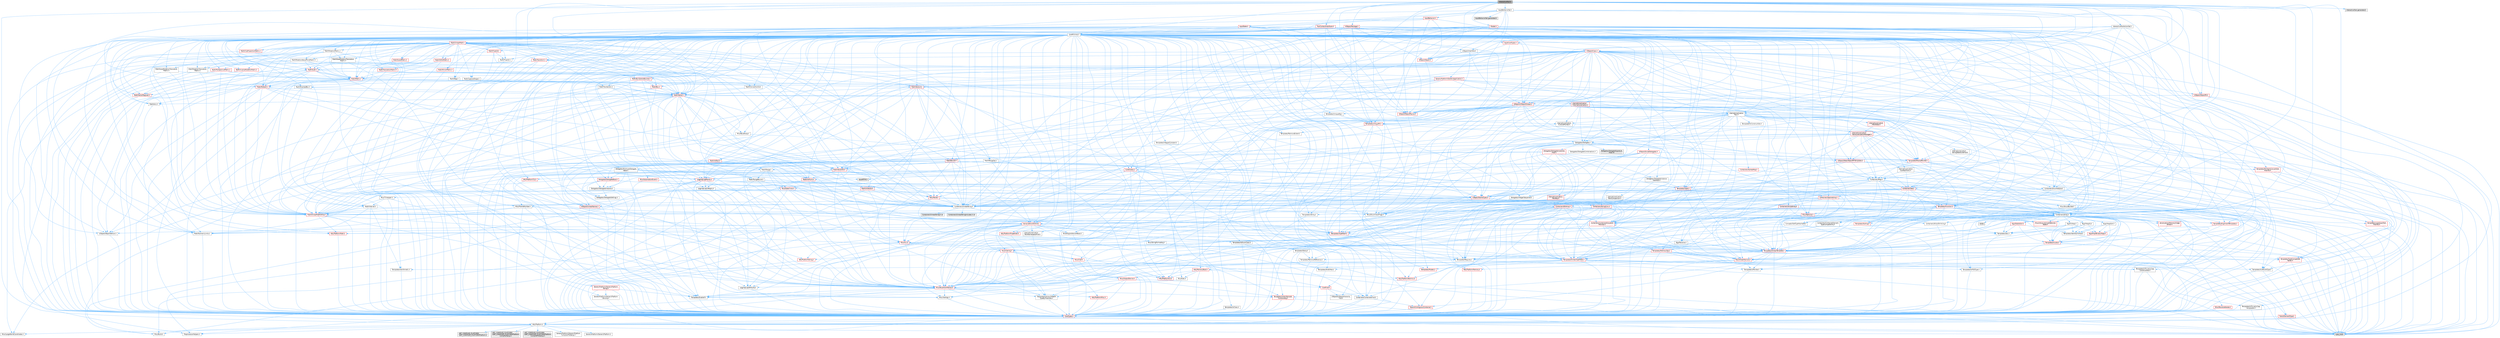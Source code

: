 digraph "InteractiveTool.h"
{
 // INTERACTIVE_SVG=YES
 // LATEX_PDF_SIZE
  bgcolor="transparent";
  edge [fontname=Helvetica,fontsize=10,labelfontname=Helvetica,labelfontsize=10];
  node [fontname=Helvetica,fontsize=10,shape=box,height=0.2,width=0.4];
  Node1 [id="Node000001",label="InteractiveTool.h",height=0.2,width=0.4,color="gray40", fillcolor="grey60", style="filled", fontcolor="black",tooltip=" "];
  Node1 -> Node2 [id="edge1_Node000001_Node000002",color="steelblue1",style="solid",tooltip=" "];
  Node2 [id="Node000002",label="Containers/Array.h",height=0.2,width=0.4,color="grey40", fillcolor="white", style="filled",URL="$df/dd0/Array_8h.html",tooltip=" "];
  Node2 -> Node3 [id="edge2_Node000002_Node000003",color="steelblue1",style="solid",tooltip=" "];
  Node3 [id="Node000003",label="CoreTypes.h",height=0.2,width=0.4,color="red", fillcolor="#FFF0F0", style="filled",URL="$dc/dec/CoreTypes_8h.html",tooltip=" "];
  Node3 -> Node4 [id="edge3_Node000003_Node000004",color="steelblue1",style="solid",tooltip=" "];
  Node4 [id="Node000004",label="HAL/Platform.h",height=0.2,width=0.4,color="grey40", fillcolor="white", style="filled",URL="$d9/dd0/Platform_8h.html",tooltip=" "];
  Node4 -> Node5 [id="edge4_Node000004_Node000005",color="steelblue1",style="solid",tooltip=" "];
  Node5 [id="Node000005",label="Misc/Build.h",height=0.2,width=0.4,color="grey40", fillcolor="white", style="filled",URL="$d3/dbb/Build_8h.html",tooltip=" "];
  Node4 -> Node6 [id="edge5_Node000004_Node000006",color="steelblue1",style="solid",tooltip=" "];
  Node6 [id="Node000006",label="Misc/LargeWorldCoordinates.h",height=0.2,width=0.4,color="grey40", fillcolor="white", style="filled",URL="$d2/dcb/LargeWorldCoordinates_8h.html",tooltip=" "];
  Node4 -> Node7 [id="edge6_Node000004_Node000007",color="steelblue1",style="solid",tooltip=" "];
  Node7 [id="Node000007",label="type_traits",height=0.2,width=0.4,color="grey60", fillcolor="#E0E0E0", style="filled",tooltip=" "];
  Node4 -> Node8 [id="edge7_Node000004_Node000008",color="steelblue1",style="solid",tooltip=" "];
  Node8 [id="Node000008",label="PreprocessorHelpers.h",height=0.2,width=0.4,color="grey40", fillcolor="white", style="filled",URL="$db/ddb/PreprocessorHelpers_8h.html",tooltip=" "];
  Node4 -> Node9 [id="edge8_Node000004_Node000009",color="steelblue1",style="solid",tooltip=" "];
  Node9 [id="Node000009",label="UBT_COMPILED_PLATFORM\l/UBT_COMPILED_PLATFORMPlatform\lCompilerPreSetup.h",height=0.2,width=0.4,color="grey60", fillcolor="#E0E0E0", style="filled",tooltip=" "];
  Node4 -> Node10 [id="edge9_Node000004_Node000010",color="steelblue1",style="solid",tooltip=" "];
  Node10 [id="Node000010",label="GenericPlatform/GenericPlatform\lCompilerPreSetup.h",height=0.2,width=0.4,color="grey40", fillcolor="white", style="filled",URL="$d9/dc8/GenericPlatformCompilerPreSetup_8h.html",tooltip=" "];
  Node4 -> Node11 [id="edge10_Node000004_Node000011",color="steelblue1",style="solid",tooltip=" "];
  Node11 [id="Node000011",label="GenericPlatform/GenericPlatform.h",height=0.2,width=0.4,color="grey40", fillcolor="white", style="filled",URL="$d6/d84/GenericPlatform_8h.html",tooltip=" "];
  Node4 -> Node12 [id="edge11_Node000004_Node000012",color="steelblue1",style="solid",tooltip=" "];
  Node12 [id="Node000012",label="UBT_COMPILED_PLATFORM\l/UBT_COMPILED_PLATFORMPlatform.h",height=0.2,width=0.4,color="grey60", fillcolor="#E0E0E0", style="filled",tooltip=" "];
  Node4 -> Node13 [id="edge12_Node000004_Node000013",color="steelblue1",style="solid",tooltip=" "];
  Node13 [id="Node000013",label="UBT_COMPILED_PLATFORM\l/UBT_COMPILED_PLATFORMPlatform\lCompilerSetup.h",height=0.2,width=0.4,color="grey60", fillcolor="#E0E0E0", style="filled",tooltip=" "];
  Node2 -> Node17 [id="edge13_Node000002_Node000017",color="steelblue1",style="solid",tooltip=" "];
  Node17 [id="Node000017",label="Misc/AssertionMacros.h",height=0.2,width=0.4,color="red", fillcolor="#FFF0F0", style="filled",URL="$d0/dfa/AssertionMacros_8h.html",tooltip=" "];
  Node17 -> Node3 [id="edge14_Node000017_Node000003",color="steelblue1",style="solid",tooltip=" "];
  Node17 -> Node4 [id="edge15_Node000017_Node000004",color="steelblue1",style="solid",tooltip=" "];
  Node17 -> Node18 [id="edge16_Node000017_Node000018",color="steelblue1",style="solid",tooltip=" "];
  Node18 [id="Node000018",label="HAL/PlatformMisc.h",height=0.2,width=0.4,color="red", fillcolor="#FFF0F0", style="filled",URL="$d0/df5/PlatformMisc_8h.html",tooltip=" "];
  Node18 -> Node3 [id="edge17_Node000018_Node000003",color="steelblue1",style="solid",tooltip=" "];
  Node17 -> Node8 [id="edge18_Node000017_Node000008",color="steelblue1",style="solid",tooltip=" "];
  Node17 -> Node54 [id="edge19_Node000017_Node000054",color="steelblue1",style="solid",tooltip=" "];
  Node54 [id="Node000054",label="Templates/EnableIf.h",height=0.2,width=0.4,color="grey40", fillcolor="white", style="filled",URL="$d7/d60/EnableIf_8h.html",tooltip=" "];
  Node54 -> Node3 [id="edge20_Node000054_Node000003",color="steelblue1",style="solid",tooltip=" "];
  Node17 -> Node55 [id="edge21_Node000017_Node000055",color="steelblue1",style="solid",tooltip=" "];
  Node55 [id="Node000055",label="Templates/IsArrayOrRefOf\lTypeByPredicate.h",height=0.2,width=0.4,color="grey40", fillcolor="white", style="filled",URL="$d6/da1/IsArrayOrRefOfTypeByPredicate_8h.html",tooltip=" "];
  Node55 -> Node3 [id="edge22_Node000055_Node000003",color="steelblue1",style="solid",tooltip=" "];
  Node17 -> Node56 [id="edge23_Node000017_Node000056",color="steelblue1",style="solid",tooltip=" "];
  Node56 [id="Node000056",label="Templates/IsValidVariadic\lFunctionArg.h",height=0.2,width=0.4,color="red", fillcolor="#FFF0F0", style="filled",URL="$d0/dc8/IsValidVariadicFunctionArg_8h.html",tooltip=" "];
  Node56 -> Node3 [id="edge24_Node000056_Node000003",color="steelblue1",style="solid",tooltip=" "];
  Node56 -> Node7 [id="edge25_Node000056_Node000007",color="steelblue1",style="solid",tooltip=" "];
  Node17 -> Node60 [id="edge26_Node000017_Node000060",color="steelblue1",style="solid",tooltip=" "];
  Node60 [id="Node000060",label="Misc/VarArgs.h",height=0.2,width=0.4,color="grey40", fillcolor="white", style="filled",URL="$d5/d6f/VarArgs_8h.html",tooltip=" "];
  Node60 -> Node3 [id="edge27_Node000060_Node000003",color="steelblue1",style="solid",tooltip=" "];
  Node2 -> Node68 [id="edge28_Node000002_Node000068",color="steelblue1",style="solid",tooltip=" "];
  Node68 [id="Node000068",label="Misc/IntrusiveUnsetOptional\lState.h",height=0.2,width=0.4,color="red", fillcolor="#FFF0F0", style="filled",URL="$d2/d0a/IntrusiveUnsetOptionalState_8h.html",tooltip=" "];
  Node2 -> Node70 [id="edge29_Node000002_Node000070",color="steelblue1",style="solid",tooltip=" "];
  Node70 [id="Node000070",label="Misc/ReverseIterate.h",height=0.2,width=0.4,color="red", fillcolor="#FFF0F0", style="filled",URL="$db/de3/ReverseIterate_8h.html",tooltip=" "];
  Node70 -> Node4 [id="edge30_Node000070_Node000004",color="steelblue1",style="solid",tooltip=" "];
  Node2 -> Node72 [id="edge31_Node000002_Node000072",color="steelblue1",style="solid",tooltip=" "];
  Node72 [id="Node000072",label="HAL/UnrealMemory.h",height=0.2,width=0.4,color="red", fillcolor="#FFF0F0", style="filled",URL="$d9/d96/UnrealMemory_8h.html",tooltip=" "];
  Node72 -> Node3 [id="edge32_Node000072_Node000003",color="steelblue1",style="solid",tooltip=" "];
  Node72 -> Node76 [id="edge33_Node000072_Node000076",color="steelblue1",style="solid",tooltip=" "];
  Node76 [id="Node000076",label="HAL/MemoryBase.h",height=0.2,width=0.4,color="red", fillcolor="#FFF0F0", style="filled",URL="$d6/d9f/MemoryBase_8h.html",tooltip=" "];
  Node76 -> Node3 [id="edge34_Node000076_Node000003",color="steelblue1",style="solid",tooltip=" "];
  Node76 -> Node47 [id="edge35_Node000076_Node000047",color="steelblue1",style="solid",tooltip=" "];
  Node47 [id="Node000047",label="HAL/PlatformAtomics.h",height=0.2,width=0.4,color="red", fillcolor="#FFF0F0", style="filled",URL="$d3/d36/PlatformAtomics_8h.html",tooltip=" "];
  Node47 -> Node3 [id="edge36_Node000047_Node000003",color="steelblue1",style="solid",tooltip=" "];
  Node76 -> Node30 [id="edge37_Node000076_Node000030",color="steelblue1",style="solid",tooltip=" "];
  Node30 [id="Node000030",label="HAL/PlatformCrt.h",height=0.2,width=0.4,color="red", fillcolor="#FFF0F0", style="filled",URL="$d8/d75/PlatformCrt_8h.html",tooltip=" "];
  Node76 -> Node77 [id="edge38_Node000076_Node000077",color="steelblue1",style="solid",tooltip=" "];
  Node77 [id="Node000077",label="Misc/Exec.h",height=0.2,width=0.4,color="grey40", fillcolor="white", style="filled",URL="$de/ddb/Exec_8h.html",tooltip=" "];
  Node77 -> Node3 [id="edge39_Node000077_Node000003",color="steelblue1",style="solid",tooltip=" "];
  Node77 -> Node17 [id="edge40_Node000077_Node000017",color="steelblue1",style="solid",tooltip=" "];
  Node76 -> Node78 [id="edge41_Node000076_Node000078",color="steelblue1",style="solid",tooltip=" "];
  Node78 [id="Node000078",label="Misc/OutputDevice.h",height=0.2,width=0.4,color="red", fillcolor="#FFF0F0", style="filled",URL="$d7/d32/OutputDevice_8h.html",tooltip=" "];
  Node78 -> Node25 [id="edge42_Node000078_Node000025",color="steelblue1",style="solid",tooltip=" "];
  Node25 [id="Node000025",label="CoreFwd.h",height=0.2,width=0.4,color="red", fillcolor="#FFF0F0", style="filled",URL="$d1/d1e/CoreFwd_8h.html",tooltip=" "];
  Node25 -> Node3 [id="edge43_Node000025_Node000003",color="steelblue1",style="solid",tooltip=" "];
  Node25 -> Node26 [id="edge44_Node000025_Node000026",color="steelblue1",style="solid",tooltip=" "];
  Node26 [id="Node000026",label="Containers/ContainersFwd.h",height=0.2,width=0.4,color="grey40", fillcolor="white", style="filled",URL="$d4/d0a/ContainersFwd_8h.html",tooltip=" "];
  Node26 -> Node4 [id="edge45_Node000026_Node000004",color="steelblue1",style="solid",tooltip=" "];
  Node26 -> Node3 [id="edge46_Node000026_Node000003",color="steelblue1",style="solid",tooltip=" "];
  Node26 -> Node23 [id="edge47_Node000026_Node000023",color="steelblue1",style="solid",tooltip=" "];
  Node23 [id="Node000023",label="Traits/IsContiguousContainer.h",height=0.2,width=0.4,color="red", fillcolor="#FFF0F0", style="filled",URL="$d5/d3c/IsContiguousContainer_8h.html",tooltip=" "];
  Node23 -> Node3 [id="edge48_Node000023_Node000003",color="steelblue1",style="solid",tooltip=" "];
  Node25 -> Node28 [id="edge49_Node000025_Node000028",color="steelblue1",style="solid",tooltip=" "];
  Node28 [id="Node000028",label="UObject/UObjectHierarchy\lFwd.h",height=0.2,width=0.4,color="grey40", fillcolor="white", style="filled",URL="$d3/d13/UObjectHierarchyFwd_8h.html",tooltip=" "];
  Node78 -> Node3 [id="edge50_Node000078_Node000003",color="steelblue1",style="solid",tooltip=" "];
  Node78 -> Node79 [id="edge51_Node000078_Node000079",color="steelblue1",style="solid",tooltip=" "];
  Node79 [id="Node000079",label="Logging/LogVerbosity.h",height=0.2,width=0.4,color="grey40", fillcolor="white", style="filled",URL="$d2/d8f/LogVerbosity_8h.html",tooltip=" "];
  Node79 -> Node3 [id="edge52_Node000079_Node000003",color="steelblue1",style="solid",tooltip=" "];
  Node78 -> Node60 [id="edge53_Node000078_Node000060",color="steelblue1",style="solid",tooltip=" "];
  Node78 -> Node55 [id="edge54_Node000078_Node000055",color="steelblue1",style="solid",tooltip=" "];
  Node78 -> Node56 [id="edge55_Node000078_Node000056",color="steelblue1",style="solid",tooltip=" "];
  Node72 -> Node89 [id="edge56_Node000072_Node000089",color="steelblue1",style="solid",tooltip=" "];
  Node89 [id="Node000089",label="HAL/PlatformMemory.h",height=0.2,width=0.4,color="red", fillcolor="#FFF0F0", style="filled",URL="$de/d68/PlatformMemory_8h.html",tooltip=" "];
  Node89 -> Node3 [id="edge57_Node000089_Node000003",color="steelblue1",style="solid",tooltip=" "];
  Node72 -> Node92 [id="edge58_Node000072_Node000092",color="steelblue1",style="solid",tooltip=" "];
  Node92 [id="Node000092",label="Templates/IsPointer.h",height=0.2,width=0.4,color="grey40", fillcolor="white", style="filled",URL="$d7/d05/IsPointer_8h.html",tooltip=" "];
  Node92 -> Node3 [id="edge59_Node000092_Node000003",color="steelblue1",style="solid",tooltip=" "];
  Node2 -> Node93 [id="edge60_Node000002_Node000093",color="steelblue1",style="solid",tooltip=" "];
  Node93 [id="Node000093",label="Templates/UnrealTypeTraits.h",height=0.2,width=0.4,color="red", fillcolor="#FFF0F0", style="filled",URL="$d2/d2d/UnrealTypeTraits_8h.html",tooltip=" "];
  Node93 -> Node3 [id="edge61_Node000093_Node000003",color="steelblue1",style="solid",tooltip=" "];
  Node93 -> Node92 [id="edge62_Node000093_Node000092",color="steelblue1",style="solid",tooltip=" "];
  Node93 -> Node17 [id="edge63_Node000093_Node000017",color="steelblue1",style="solid",tooltip=" "];
  Node93 -> Node85 [id="edge64_Node000093_Node000085",color="steelblue1",style="solid",tooltip=" "];
  Node85 [id="Node000085",label="Templates/AndOrNot.h",height=0.2,width=0.4,color="grey40", fillcolor="white", style="filled",URL="$db/d0a/AndOrNot_8h.html",tooltip=" "];
  Node85 -> Node3 [id="edge65_Node000085_Node000003",color="steelblue1",style="solid",tooltip=" "];
  Node93 -> Node54 [id="edge66_Node000093_Node000054",color="steelblue1",style="solid",tooltip=" "];
  Node93 -> Node94 [id="edge67_Node000093_Node000094",color="steelblue1",style="solid",tooltip=" "];
  Node94 [id="Node000094",label="Templates/IsArithmetic.h",height=0.2,width=0.4,color="grey40", fillcolor="white", style="filled",URL="$d2/d5d/IsArithmetic_8h.html",tooltip=" "];
  Node94 -> Node3 [id="edge68_Node000094_Node000003",color="steelblue1",style="solid",tooltip=" "];
  Node93 -> Node95 [id="edge69_Node000093_Node000095",color="steelblue1",style="solid",tooltip=" "];
  Node95 [id="Node000095",label="Templates/Models.h",height=0.2,width=0.4,color="red", fillcolor="#FFF0F0", style="filled",URL="$d3/d0c/Models_8h.html",tooltip=" "];
  Node93 -> Node96 [id="edge70_Node000093_Node000096",color="steelblue1",style="solid",tooltip=" "];
  Node96 [id="Node000096",label="Templates/IsPODType.h",height=0.2,width=0.4,color="grey40", fillcolor="white", style="filled",URL="$d7/db1/IsPODType_8h.html",tooltip=" "];
  Node96 -> Node3 [id="edge71_Node000096_Node000003",color="steelblue1",style="solid",tooltip=" "];
  Node93 -> Node97 [id="edge72_Node000093_Node000097",color="steelblue1",style="solid",tooltip=" "];
  Node97 [id="Node000097",label="Templates/IsUECoreType.h",height=0.2,width=0.4,color="grey40", fillcolor="white", style="filled",URL="$d1/db8/IsUECoreType_8h.html",tooltip=" "];
  Node97 -> Node3 [id="edge73_Node000097_Node000003",color="steelblue1",style="solid",tooltip=" "];
  Node97 -> Node7 [id="edge74_Node000097_Node000007",color="steelblue1",style="solid",tooltip=" "];
  Node93 -> Node86 [id="edge75_Node000093_Node000086",color="steelblue1",style="solid",tooltip=" "];
  Node86 [id="Node000086",label="Templates/IsTriviallyCopy\lConstructible.h",height=0.2,width=0.4,color="grey40", fillcolor="white", style="filled",URL="$d3/d78/IsTriviallyCopyConstructible_8h.html",tooltip=" "];
  Node86 -> Node3 [id="edge76_Node000086_Node000003",color="steelblue1",style="solid",tooltip=" "];
  Node86 -> Node7 [id="edge77_Node000086_Node000007",color="steelblue1",style="solid",tooltip=" "];
  Node2 -> Node98 [id="edge78_Node000002_Node000098",color="steelblue1",style="solid",tooltip=" "];
  Node98 [id="Node000098",label="Templates/UnrealTemplate.h",height=0.2,width=0.4,color="red", fillcolor="#FFF0F0", style="filled",URL="$d4/d24/UnrealTemplate_8h.html",tooltip=" "];
  Node98 -> Node3 [id="edge79_Node000098_Node000003",color="steelblue1",style="solid",tooltip=" "];
  Node98 -> Node92 [id="edge80_Node000098_Node000092",color="steelblue1",style="solid",tooltip=" "];
  Node98 -> Node72 [id="edge81_Node000098_Node000072",color="steelblue1",style="solid",tooltip=" "];
  Node98 -> Node93 [id="edge82_Node000098_Node000093",color="steelblue1",style="solid",tooltip=" "];
  Node98 -> Node101 [id="edge83_Node000098_Node000101",color="steelblue1",style="solid",tooltip=" "];
  Node101 [id="Node000101",label="Templates/RemoveReference.h",height=0.2,width=0.4,color="grey40", fillcolor="white", style="filled",URL="$da/dbe/RemoveReference_8h.html",tooltip=" "];
  Node101 -> Node3 [id="edge84_Node000101_Node000003",color="steelblue1",style="solid",tooltip=" "];
  Node98 -> Node62 [id="edge85_Node000098_Node000062",color="steelblue1",style="solid",tooltip=" "];
  Node62 [id="Node000062",label="Templates/Requires.h",height=0.2,width=0.4,color="grey40", fillcolor="white", style="filled",URL="$dc/d96/Requires_8h.html",tooltip=" "];
  Node62 -> Node54 [id="edge86_Node000062_Node000054",color="steelblue1",style="solid",tooltip=" "];
  Node62 -> Node7 [id="edge87_Node000062_Node000007",color="steelblue1",style="solid",tooltip=" "];
  Node98 -> Node102 [id="edge88_Node000098_Node000102",color="steelblue1",style="solid",tooltip=" "];
  Node102 [id="Node000102",label="Templates/TypeCompatible\lBytes.h",height=0.2,width=0.4,color="red", fillcolor="#FFF0F0", style="filled",URL="$df/d0a/TypeCompatibleBytes_8h.html",tooltip=" "];
  Node102 -> Node3 [id="edge89_Node000102_Node000003",color="steelblue1",style="solid",tooltip=" "];
  Node102 -> Node7 [id="edge90_Node000102_Node000007",color="steelblue1",style="solid",tooltip=" "];
  Node98 -> Node23 [id="edge91_Node000098_Node000023",color="steelblue1",style="solid",tooltip=" "];
  Node98 -> Node7 [id="edge92_Node000098_Node000007",color="steelblue1",style="solid",tooltip=" "];
  Node2 -> Node104 [id="edge93_Node000002_Node000104",color="steelblue1",style="solid",tooltip=" "];
  Node104 [id="Node000104",label="Containers/AllowShrinking.h",height=0.2,width=0.4,color="grey40", fillcolor="white", style="filled",URL="$d7/d1a/AllowShrinking_8h.html",tooltip=" "];
  Node104 -> Node3 [id="edge94_Node000104_Node000003",color="steelblue1",style="solid",tooltip=" "];
  Node2 -> Node105 [id="edge95_Node000002_Node000105",color="steelblue1",style="solid",tooltip=" "];
  Node105 [id="Node000105",label="Containers/ContainerAllocation\lPolicies.h",height=0.2,width=0.4,color="red", fillcolor="#FFF0F0", style="filled",URL="$d7/dff/ContainerAllocationPolicies_8h.html",tooltip=" "];
  Node105 -> Node3 [id="edge96_Node000105_Node000003",color="steelblue1",style="solid",tooltip=" "];
  Node105 -> Node105 [id="edge97_Node000105_Node000105",color="steelblue1",style="solid",tooltip=" "];
  Node105 -> Node107 [id="edge98_Node000105_Node000107",color="steelblue1",style="solid",tooltip=" "];
  Node107 [id="Node000107",label="HAL/PlatformMath.h",height=0.2,width=0.4,color="red", fillcolor="#FFF0F0", style="filled",URL="$dc/d53/PlatformMath_8h.html",tooltip=" "];
  Node107 -> Node3 [id="edge99_Node000107_Node000003",color="steelblue1",style="solid",tooltip=" "];
  Node105 -> Node72 [id="edge100_Node000105_Node000072",color="steelblue1",style="solid",tooltip=" "];
  Node105 -> Node40 [id="edge101_Node000105_Node000040",color="steelblue1",style="solid",tooltip=" "];
  Node40 [id="Node000040",label="Math/NumericLimits.h",height=0.2,width=0.4,color="grey40", fillcolor="white", style="filled",URL="$df/d1b/NumericLimits_8h.html",tooltip=" "];
  Node40 -> Node3 [id="edge102_Node000040_Node000003",color="steelblue1",style="solid",tooltip=" "];
  Node105 -> Node17 [id="edge103_Node000105_Node000017",color="steelblue1",style="solid",tooltip=" "];
  Node105 -> Node116 [id="edge104_Node000105_Node000116",color="steelblue1",style="solid",tooltip=" "];
  Node116 [id="Node000116",label="Templates/MemoryOps.h",height=0.2,width=0.4,color="red", fillcolor="#FFF0F0", style="filled",URL="$db/dea/MemoryOps_8h.html",tooltip=" "];
  Node116 -> Node3 [id="edge105_Node000116_Node000003",color="steelblue1",style="solid",tooltip=" "];
  Node116 -> Node72 [id="edge106_Node000116_Node000072",color="steelblue1",style="solid",tooltip=" "];
  Node116 -> Node87 [id="edge107_Node000116_Node000087",color="steelblue1",style="solid",tooltip=" "];
  Node87 [id="Node000087",label="Templates/IsTriviallyCopy\lAssignable.h",height=0.2,width=0.4,color="grey40", fillcolor="white", style="filled",URL="$d2/df2/IsTriviallyCopyAssignable_8h.html",tooltip=" "];
  Node87 -> Node3 [id="edge108_Node000087_Node000003",color="steelblue1",style="solid",tooltip=" "];
  Node87 -> Node7 [id="edge109_Node000087_Node000007",color="steelblue1",style="solid",tooltip=" "];
  Node116 -> Node86 [id="edge110_Node000116_Node000086",color="steelblue1",style="solid",tooltip=" "];
  Node116 -> Node62 [id="edge111_Node000116_Node000062",color="steelblue1",style="solid",tooltip=" "];
  Node116 -> Node93 [id="edge112_Node000116_Node000093",color="steelblue1",style="solid",tooltip=" "];
  Node116 -> Node7 [id="edge113_Node000116_Node000007",color="steelblue1",style="solid",tooltip=" "];
  Node105 -> Node102 [id="edge114_Node000105_Node000102",color="steelblue1",style="solid",tooltip=" "];
  Node105 -> Node7 [id="edge115_Node000105_Node000007",color="steelblue1",style="solid",tooltip=" "];
  Node2 -> Node117 [id="edge116_Node000002_Node000117",color="steelblue1",style="solid",tooltip=" "];
  Node117 [id="Node000117",label="Containers/ContainerElement\lTypeCompatibility.h",height=0.2,width=0.4,color="grey40", fillcolor="white", style="filled",URL="$df/ddf/ContainerElementTypeCompatibility_8h.html",tooltip=" "];
  Node117 -> Node3 [id="edge117_Node000117_Node000003",color="steelblue1",style="solid",tooltip=" "];
  Node117 -> Node93 [id="edge118_Node000117_Node000093",color="steelblue1",style="solid",tooltip=" "];
  Node2 -> Node118 [id="edge119_Node000002_Node000118",color="steelblue1",style="solid",tooltip=" "];
  Node118 [id="Node000118",label="Serialization/Archive.h",height=0.2,width=0.4,color="red", fillcolor="#FFF0F0", style="filled",URL="$d7/d3b/Archive_8h.html",tooltip=" "];
  Node118 -> Node25 [id="edge120_Node000118_Node000025",color="steelblue1",style="solid",tooltip=" "];
  Node118 -> Node3 [id="edge121_Node000118_Node000003",color="steelblue1",style="solid",tooltip=" "];
  Node118 -> Node119 [id="edge122_Node000118_Node000119",color="steelblue1",style="solid",tooltip=" "];
  Node119 [id="Node000119",label="HAL/PlatformProperties.h",height=0.2,width=0.4,color="red", fillcolor="#FFF0F0", style="filled",URL="$d9/db0/PlatformProperties_8h.html",tooltip=" "];
  Node119 -> Node3 [id="edge123_Node000119_Node000003",color="steelblue1",style="solid",tooltip=" "];
  Node118 -> Node122 [id="edge124_Node000118_Node000122",color="steelblue1",style="solid",tooltip=" "];
  Node122 [id="Node000122",label="Internationalization\l/TextNamespaceFwd.h",height=0.2,width=0.4,color="grey40", fillcolor="white", style="filled",URL="$d8/d97/TextNamespaceFwd_8h.html",tooltip=" "];
  Node122 -> Node3 [id="edge125_Node000122_Node000003",color="steelblue1",style="solid",tooltip=" "];
  Node118 -> Node17 [id="edge126_Node000118_Node000017",color="steelblue1",style="solid",tooltip=" "];
  Node118 -> Node5 [id="edge127_Node000118_Node000005",color="steelblue1",style="solid",tooltip=" "];
  Node118 -> Node123 [id="edge128_Node000118_Node000123",color="steelblue1",style="solid",tooltip=" "];
  Node123 [id="Node000123",label="Misc/EngineVersionBase.h",height=0.2,width=0.4,color="grey40", fillcolor="white", style="filled",URL="$d5/d2b/EngineVersionBase_8h.html",tooltip=" "];
  Node123 -> Node3 [id="edge129_Node000123_Node000003",color="steelblue1",style="solid",tooltip=" "];
  Node118 -> Node60 [id="edge130_Node000118_Node000060",color="steelblue1",style="solid",tooltip=" "];
  Node118 -> Node54 [id="edge131_Node000118_Node000054",color="steelblue1",style="solid",tooltip=" "];
  Node118 -> Node55 [id="edge132_Node000118_Node000055",color="steelblue1",style="solid",tooltip=" "];
  Node118 -> Node126 [id="edge133_Node000118_Node000126",color="steelblue1",style="solid",tooltip=" "];
  Node126 [id="Node000126",label="Templates/IsEnumClass.h",height=0.2,width=0.4,color="grey40", fillcolor="white", style="filled",URL="$d7/d15/IsEnumClass_8h.html",tooltip=" "];
  Node126 -> Node3 [id="edge134_Node000126_Node000003",color="steelblue1",style="solid",tooltip=" "];
  Node126 -> Node85 [id="edge135_Node000126_Node000085",color="steelblue1",style="solid",tooltip=" "];
  Node118 -> Node56 [id="edge136_Node000118_Node000056",color="steelblue1",style="solid",tooltip=" "];
  Node118 -> Node98 [id="edge137_Node000118_Node000098",color="steelblue1",style="solid",tooltip=" "];
  Node118 -> Node127 [id="edge138_Node000118_Node000127",color="steelblue1",style="solid",tooltip=" "];
  Node127 [id="Node000127",label="UObject/ObjectVersion.h",height=0.2,width=0.4,color="grey40", fillcolor="white", style="filled",URL="$da/d63/ObjectVersion_8h.html",tooltip=" "];
  Node127 -> Node3 [id="edge139_Node000127_Node000003",color="steelblue1",style="solid",tooltip=" "];
  Node2 -> Node128 [id="edge140_Node000002_Node000128",color="steelblue1",style="solid",tooltip=" "];
  Node128 [id="Node000128",label="Serialization/MemoryImage\lWriter.h",height=0.2,width=0.4,color="red", fillcolor="#FFF0F0", style="filled",URL="$d0/d08/MemoryImageWriter_8h.html",tooltip=" "];
  Node128 -> Node3 [id="edge141_Node000128_Node000003",color="steelblue1",style="solid",tooltip=" "];
  Node2 -> Node142 [id="edge142_Node000002_Node000142",color="steelblue1",style="solid",tooltip=" "];
  Node142 [id="Node000142",label="Algo/Heapify.h",height=0.2,width=0.4,color="grey40", fillcolor="white", style="filled",URL="$d0/d2a/Heapify_8h.html",tooltip=" "];
  Node142 -> Node143 [id="edge143_Node000142_Node000143",color="steelblue1",style="solid",tooltip=" "];
  Node143 [id="Node000143",label="Algo/Impl/BinaryHeap.h",height=0.2,width=0.4,color="red", fillcolor="#FFF0F0", style="filled",URL="$d7/da3/Algo_2Impl_2BinaryHeap_8h.html",tooltip=" "];
  Node143 -> Node144 [id="edge144_Node000143_Node000144",color="steelblue1",style="solid",tooltip=" "];
  Node144 [id="Node000144",label="Templates/Invoke.h",height=0.2,width=0.4,color="red", fillcolor="#FFF0F0", style="filled",URL="$d7/deb/Invoke_8h.html",tooltip=" "];
  Node144 -> Node3 [id="edge145_Node000144_Node000003",color="steelblue1",style="solid",tooltip=" "];
  Node144 -> Node98 [id="edge146_Node000144_Node000098",color="steelblue1",style="solid",tooltip=" "];
  Node144 -> Node7 [id="edge147_Node000144_Node000007",color="steelblue1",style="solid",tooltip=" "];
  Node143 -> Node7 [id="edge148_Node000143_Node000007",color="steelblue1",style="solid",tooltip=" "];
  Node142 -> Node148 [id="edge149_Node000142_Node000148",color="steelblue1",style="solid",tooltip=" "];
  Node148 [id="Node000148",label="Templates/IdentityFunctor.h",height=0.2,width=0.4,color="grey40", fillcolor="white", style="filled",URL="$d7/d2e/IdentityFunctor_8h.html",tooltip=" "];
  Node148 -> Node4 [id="edge150_Node000148_Node000004",color="steelblue1",style="solid",tooltip=" "];
  Node142 -> Node144 [id="edge151_Node000142_Node000144",color="steelblue1",style="solid",tooltip=" "];
  Node142 -> Node149 [id="edge152_Node000142_Node000149",color="steelblue1",style="solid",tooltip=" "];
  Node149 [id="Node000149",label="Templates/Less.h",height=0.2,width=0.4,color="grey40", fillcolor="white", style="filled",URL="$de/dc8/Less_8h.html",tooltip=" "];
  Node149 -> Node3 [id="edge153_Node000149_Node000003",color="steelblue1",style="solid",tooltip=" "];
  Node149 -> Node98 [id="edge154_Node000149_Node000098",color="steelblue1",style="solid",tooltip=" "];
  Node142 -> Node98 [id="edge155_Node000142_Node000098",color="steelblue1",style="solid",tooltip=" "];
  Node2 -> Node150 [id="edge156_Node000002_Node000150",color="steelblue1",style="solid",tooltip=" "];
  Node150 [id="Node000150",label="Algo/HeapSort.h",height=0.2,width=0.4,color="grey40", fillcolor="white", style="filled",URL="$d3/d92/HeapSort_8h.html",tooltip=" "];
  Node150 -> Node143 [id="edge157_Node000150_Node000143",color="steelblue1",style="solid",tooltip=" "];
  Node150 -> Node148 [id="edge158_Node000150_Node000148",color="steelblue1",style="solid",tooltip=" "];
  Node150 -> Node149 [id="edge159_Node000150_Node000149",color="steelblue1",style="solid",tooltip=" "];
  Node150 -> Node98 [id="edge160_Node000150_Node000098",color="steelblue1",style="solid",tooltip=" "];
  Node2 -> Node151 [id="edge161_Node000002_Node000151",color="steelblue1",style="solid",tooltip=" "];
  Node151 [id="Node000151",label="Algo/IsHeap.h",height=0.2,width=0.4,color="grey40", fillcolor="white", style="filled",URL="$de/d32/IsHeap_8h.html",tooltip=" "];
  Node151 -> Node143 [id="edge162_Node000151_Node000143",color="steelblue1",style="solid",tooltip=" "];
  Node151 -> Node148 [id="edge163_Node000151_Node000148",color="steelblue1",style="solid",tooltip=" "];
  Node151 -> Node144 [id="edge164_Node000151_Node000144",color="steelblue1",style="solid",tooltip=" "];
  Node151 -> Node149 [id="edge165_Node000151_Node000149",color="steelblue1",style="solid",tooltip=" "];
  Node151 -> Node98 [id="edge166_Node000151_Node000098",color="steelblue1",style="solid",tooltip=" "];
  Node2 -> Node143 [id="edge167_Node000002_Node000143",color="steelblue1",style="solid",tooltip=" "];
  Node2 -> Node152 [id="edge168_Node000002_Node000152",color="steelblue1",style="solid",tooltip=" "];
  Node152 [id="Node000152",label="Algo/StableSort.h",height=0.2,width=0.4,color="red", fillcolor="#FFF0F0", style="filled",URL="$d7/d3c/StableSort_8h.html",tooltip=" "];
  Node152 -> Node148 [id="edge169_Node000152_Node000148",color="steelblue1",style="solid",tooltip=" "];
  Node152 -> Node144 [id="edge170_Node000152_Node000144",color="steelblue1",style="solid",tooltip=" "];
  Node152 -> Node149 [id="edge171_Node000152_Node000149",color="steelblue1",style="solid",tooltip=" "];
  Node152 -> Node98 [id="edge172_Node000152_Node000098",color="steelblue1",style="solid",tooltip=" "];
  Node2 -> Node155 [id="edge173_Node000002_Node000155",color="steelblue1",style="solid",tooltip=" "];
  Node155 [id="Node000155",label="Concepts/GetTypeHashable.h",height=0.2,width=0.4,color="grey40", fillcolor="white", style="filled",URL="$d3/da2/GetTypeHashable_8h.html",tooltip=" "];
  Node155 -> Node3 [id="edge174_Node000155_Node000003",color="steelblue1",style="solid",tooltip=" "];
  Node155 -> Node133 [id="edge175_Node000155_Node000133",color="steelblue1",style="solid",tooltip=" "];
  Node133 [id="Node000133",label="Templates/TypeHash.h",height=0.2,width=0.4,color="red", fillcolor="#FFF0F0", style="filled",URL="$d1/d62/TypeHash_8h.html",tooltip=" "];
  Node133 -> Node3 [id="edge176_Node000133_Node000003",color="steelblue1",style="solid",tooltip=" "];
  Node133 -> Node62 [id="edge177_Node000133_Node000062",color="steelblue1",style="solid",tooltip=" "];
  Node133 -> Node134 [id="edge178_Node000133_Node000134",color="steelblue1",style="solid",tooltip=" "];
  Node134 [id="Node000134",label="Misc/Crc.h",height=0.2,width=0.4,color="red", fillcolor="#FFF0F0", style="filled",URL="$d4/dd2/Crc_8h.html",tooltip=" "];
  Node134 -> Node3 [id="edge179_Node000134_Node000003",color="steelblue1",style="solid",tooltip=" "];
  Node134 -> Node74 [id="edge180_Node000134_Node000074",color="steelblue1",style="solid",tooltip=" "];
  Node74 [id="Node000074",label="HAL/PlatformString.h",height=0.2,width=0.4,color="red", fillcolor="#FFF0F0", style="filled",URL="$db/db5/PlatformString_8h.html",tooltip=" "];
  Node74 -> Node3 [id="edge181_Node000074_Node000003",color="steelblue1",style="solid",tooltip=" "];
  Node134 -> Node17 [id="edge182_Node000134_Node000017",color="steelblue1",style="solid",tooltip=" "];
  Node134 -> Node135 [id="edge183_Node000134_Node000135",color="steelblue1",style="solid",tooltip=" "];
  Node135 [id="Node000135",label="Misc/CString.h",height=0.2,width=0.4,color="red", fillcolor="#FFF0F0", style="filled",URL="$d2/d49/CString_8h.html",tooltip=" "];
  Node135 -> Node3 [id="edge184_Node000135_Node000003",color="steelblue1",style="solid",tooltip=" "];
  Node135 -> Node30 [id="edge185_Node000135_Node000030",color="steelblue1",style="solid",tooltip=" "];
  Node135 -> Node74 [id="edge186_Node000135_Node000074",color="steelblue1",style="solid",tooltip=" "];
  Node135 -> Node17 [id="edge187_Node000135_Node000017",color="steelblue1",style="solid",tooltip=" "];
  Node135 -> Node136 [id="edge188_Node000135_Node000136",color="steelblue1",style="solid",tooltip=" "];
  Node136 [id="Node000136",label="Misc/Char.h",height=0.2,width=0.4,color="red", fillcolor="#FFF0F0", style="filled",URL="$d0/d58/Char_8h.html",tooltip=" "];
  Node136 -> Node3 [id="edge189_Node000136_Node000003",color="steelblue1",style="solid",tooltip=" "];
  Node136 -> Node7 [id="edge190_Node000136_Node000007",color="steelblue1",style="solid",tooltip=" "];
  Node135 -> Node60 [id="edge191_Node000135_Node000060",color="steelblue1",style="solid",tooltip=" "];
  Node135 -> Node55 [id="edge192_Node000135_Node000055",color="steelblue1",style="solid",tooltip=" "];
  Node135 -> Node56 [id="edge193_Node000135_Node000056",color="steelblue1",style="solid",tooltip=" "];
  Node134 -> Node136 [id="edge194_Node000134_Node000136",color="steelblue1",style="solid",tooltip=" "];
  Node134 -> Node93 [id="edge195_Node000134_Node000093",color="steelblue1",style="solid",tooltip=" "];
  Node133 -> Node7 [id="edge196_Node000133_Node000007",color="steelblue1",style="solid",tooltip=" "];
  Node2 -> Node148 [id="edge197_Node000002_Node000148",color="steelblue1",style="solid",tooltip=" "];
  Node2 -> Node144 [id="edge198_Node000002_Node000144",color="steelblue1",style="solid",tooltip=" "];
  Node2 -> Node149 [id="edge199_Node000002_Node000149",color="steelblue1",style="solid",tooltip=" "];
  Node2 -> Node156 [id="edge200_Node000002_Node000156",color="steelblue1",style="solid",tooltip=" "];
  Node156 [id="Node000156",label="Templates/LosesQualifiers\lFromTo.h",height=0.2,width=0.4,color="red", fillcolor="#FFF0F0", style="filled",URL="$d2/db3/LosesQualifiersFromTo_8h.html",tooltip=" "];
  Node156 -> Node7 [id="edge201_Node000156_Node000007",color="steelblue1",style="solid",tooltip=" "];
  Node2 -> Node62 [id="edge202_Node000002_Node000062",color="steelblue1",style="solid",tooltip=" "];
  Node2 -> Node157 [id="edge203_Node000002_Node000157",color="steelblue1",style="solid",tooltip=" "];
  Node157 [id="Node000157",label="Templates/Sorting.h",height=0.2,width=0.4,color="red", fillcolor="#FFF0F0", style="filled",URL="$d3/d9e/Sorting_8h.html",tooltip=" "];
  Node157 -> Node3 [id="edge204_Node000157_Node000003",color="steelblue1",style="solid",tooltip=" "];
  Node157 -> Node107 [id="edge205_Node000157_Node000107",color="steelblue1",style="solid",tooltip=" "];
  Node157 -> Node149 [id="edge206_Node000157_Node000149",color="steelblue1",style="solid",tooltip=" "];
  Node2 -> Node161 [id="edge207_Node000002_Node000161",color="steelblue1",style="solid",tooltip=" "];
  Node161 [id="Node000161",label="Templates/AlignmentTemplates.h",height=0.2,width=0.4,color="red", fillcolor="#FFF0F0", style="filled",URL="$dd/d32/AlignmentTemplates_8h.html",tooltip=" "];
  Node161 -> Node3 [id="edge208_Node000161_Node000003",color="steelblue1",style="solid",tooltip=" "];
  Node161 -> Node92 [id="edge209_Node000161_Node000092",color="steelblue1",style="solid",tooltip=" "];
  Node2 -> Node21 [id="edge210_Node000002_Node000021",color="steelblue1",style="solid",tooltip=" "];
  Node21 [id="Node000021",label="Traits/ElementType.h",height=0.2,width=0.4,color="red", fillcolor="#FFF0F0", style="filled",URL="$d5/d4f/ElementType_8h.html",tooltip=" "];
  Node21 -> Node4 [id="edge211_Node000021_Node000004",color="steelblue1",style="solid",tooltip=" "];
  Node21 -> Node7 [id="edge212_Node000021_Node000007",color="steelblue1",style="solid",tooltip=" "];
  Node2 -> Node113 [id="edge213_Node000002_Node000113",color="steelblue1",style="solid",tooltip=" "];
  Node113 [id="Node000113",label="limits",height=0.2,width=0.4,color="grey60", fillcolor="#E0E0E0", style="filled",tooltip=" "];
  Node2 -> Node7 [id="edge214_Node000002_Node000007",color="steelblue1",style="solid",tooltip=" "];
  Node1 -> Node162 [id="edge215_Node000001_Node000162",color="steelblue1",style="solid",tooltip=" "];
  Node162 [id="Node000162",label="Containers/Map.h",height=0.2,width=0.4,color="grey40", fillcolor="white", style="filled",URL="$df/d79/Map_8h.html",tooltip=" "];
  Node162 -> Node3 [id="edge216_Node000162_Node000003",color="steelblue1",style="solid",tooltip=" "];
  Node162 -> Node163 [id="edge217_Node000162_Node000163",color="steelblue1",style="solid",tooltip=" "];
  Node163 [id="Node000163",label="Algo/Reverse.h",height=0.2,width=0.4,color="grey40", fillcolor="white", style="filled",URL="$d5/d93/Reverse_8h.html",tooltip=" "];
  Node163 -> Node3 [id="edge218_Node000163_Node000003",color="steelblue1",style="solid",tooltip=" "];
  Node163 -> Node98 [id="edge219_Node000163_Node000098",color="steelblue1",style="solid",tooltip=" "];
  Node162 -> Node117 [id="edge220_Node000162_Node000117",color="steelblue1",style="solid",tooltip=" "];
  Node162 -> Node164 [id="edge221_Node000162_Node000164",color="steelblue1",style="solid",tooltip=" "];
  Node164 [id="Node000164",label="Containers/Set.h",height=0.2,width=0.4,color="red", fillcolor="#FFF0F0", style="filled",URL="$d4/d45/Set_8h.html",tooltip=" "];
  Node164 -> Node105 [id="edge222_Node000164_Node000105",color="steelblue1",style="solid",tooltip=" "];
  Node164 -> Node117 [id="edge223_Node000164_Node000117",color="steelblue1",style="solid",tooltip=" "];
  Node164 -> Node166 [id="edge224_Node000164_Node000166",color="steelblue1",style="solid",tooltip=" "];
  Node166 [id="Node000166",label="Containers/SparseArray.h",height=0.2,width=0.4,color="red", fillcolor="#FFF0F0", style="filled",URL="$d5/dbf/SparseArray_8h.html",tooltip=" "];
  Node166 -> Node3 [id="edge225_Node000166_Node000003",color="steelblue1",style="solid",tooltip=" "];
  Node166 -> Node17 [id="edge226_Node000166_Node000017",color="steelblue1",style="solid",tooltip=" "];
  Node166 -> Node72 [id="edge227_Node000166_Node000072",color="steelblue1",style="solid",tooltip=" "];
  Node166 -> Node93 [id="edge228_Node000166_Node000093",color="steelblue1",style="solid",tooltip=" "];
  Node166 -> Node98 [id="edge229_Node000166_Node000098",color="steelblue1",style="solid",tooltip=" "];
  Node166 -> Node105 [id="edge230_Node000166_Node000105",color="steelblue1",style="solid",tooltip=" "];
  Node166 -> Node149 [id="edge231_Node000166_Node000149",color="steelblue1",style="solid",tooltip=" "];
  Node166 -> Node2 [id="edge232_Node000166_Node000002",color="steelblue1",style="solid",tooltip=" "];
  Node166 -> Node160 [id="edge233_Node000166_Node000160",color="steelblue1",style="solid",tooltip=" "];
  Node160 [id="Node000160",label="Math/UnrealMathUtility.h",height=0.2,width=0.4,color="red", fillcolor="#FFF0F0", style="filled",URL="$db/db8/UnrealMathUtility_8h.html",tooltip=" "];
  Node160 -> Node3 [id="edge234_Node000160_Node000003",color="steelblue1",style="solid",tooltip=" "];
  Node160 -> Node17 [id="edge235_Node000160_Node000017",color="steelblue1",style="solid",tooltip=" "];
  Node160 -> Node107 [id="edge236_Node000160_Node000107",color="steelblue1",style="solid",tooltip=" "];
  Node160 -> Node62 [id="edge237_Node000160_Node000062",color="steelblue1",style="solid",tooltip=" "];
  Node166 -> Node167 [id="edge238_Node000166_Node000167",color="steelblue1",style="solid",tooltip=" "];
  Node167 [id="Node000167",label="Containers/ScriptArray.h",height=0.2,width=0.4,color="red", fillcolor="#FFF0F0", style="filled",URL="$dc/daf/ScriptArray_8h.html",tooltip=" "];
  Node167 -> Node3 [id="edge239_Node000167_Node000003",color="steelblue1",style="solid",tooltip=" "];
  Node167 -> Node17 [id="edge240_Node000167_Node000017",color="steelblue1",style="solid",tooltip=" "];
  Node167 -> Node72 [id="edge241_Node000167_Node000072",color="steelblue1",style="solid",tooltip=" "];
  Node167 -> Node104 [id="edge242_Node000167_Node000104",color="steelblue1",style="solid",tooltip=" "];
  Node167 -> Node105 [id="edge243_Node000167_Node000105",color="steelblue1",style="solid",tooltip=" "];
  Node167 -> Node2 [id="edge244_Node000167_Node000002",color="steelblue1",style="solid",tooltip=" "];
  Node166 -> Node168 [id="edge245_Node000166_Node000168",color="steelblue1",style="solid",tooltip=" "];
  Node168 [id="Node000168",label="Containers/BitArray.h",height=0.2,width=0.4,color="red", fillcolor="#FFF0F0", style="filled",URL="$d1/de4/BitArray_8h.html",tooltip=" "];
  Node168 -> Node105 [id="edge246_Node000168_Node000105",color="steelblue1",style="solid",tooltip=" "];
  Node168 -> Node3 [id="edge247_Node000168_Node000003",color="steelblue1",style="solid",tooltip=" "];
  Node168 -> Node47 [id="edge248_Node000168_Node000047",color="steelblue1",style="solid",tooltip=" "];
  Node168 -> Node72 [id="edge249_Node000168_Node000072",color="steelblue1",style="solid",tooltip=" "];
  Node168 -> Node160 [id="edge250_Node000168_Node000160",color="steelblue1",style="solid",tooltip=" "];
  Node168 -> Node17 [id="edge251_Node000168_Node000017",color="steelblue1",style="solid",tooltip=" "];
  Node168 -> Node42 [id="edge252_Node000168_Node000042",color="steelblue1",style="solid",tooltip=" "];
  Node42 [id="Node000042",label="Misc/EnumClassFlags.h",height=0.2,width=0.4,color="grey40", fillcolor="white", style="filled",URL="$d8/de7/EnumClassFlags_8h.html",tooltip=" "];
  Node168 -> Node118 [id="edge253_Node000168_Node000118",color="steelblue1",style="solid",tooltip=" "];
  Node168 -> Node128 [id="edge254_Node000168_Node000128",color="steelblue1",style="solid",tooltip=" "];
  Node168 -> Node54 [id="edge255_Node000168_Node000054",color="steelblue1",style="solid",tooltip=" "];
  Node168 -> Node144 [id="edge256_Node000168_Node000144",color="steelblue1",style="solid",tooltip=" "];
  Node168 -> Node98 [id="edge257_Node000168_Node000098",color="steelblue1",style="solid",tooltip=" "];
  Node168 -> Node93 [id="edge258_Node000168_Node000093",color="steelblue1",style="solid",tooltip=" "];
  Node166 -> Node128 [id="edge259_Node000166_Node000128",color="steelblue1",style="solid",tooltip=" "];
  Node166 -> Node185 [id="edge260_Node000166_Node000185",color="steelblue1",style="solid",tooltip=" "];
  Node185 [id="Node000185",label="Containers/UnrealString.h",height=0.2,width=0.4,color="grey40", fillcolor="white", style="filled",URL="$d5/dba/UnrealString_8h.html",tooltip=" "];
  Node185 -> Node186 [id="edge261_Node000185_Node000186",color="steelblue1",style="solid",tooltip=" "];
  Node186 [id="Node000186",label="Containers/UnrealStringIncludes.h.inl",height=0.2,width=0.4,color="grey60", fillcolor="#E0E0E0", style="filled",tooltip=" "];
  Node185 -> Node187 [id="edge262_Node000185_Node000187",color="steelblue1",style="solid",tooltip=" "];
  Node187 [id="Node000187",label="Containers/UnrealString.h.inl",height=0.2,width=0.4,color="grey60", fillcolor="#E0E0E0", style="filled",tooltip=" "];
  Node185 -> Node188 [id="edge263_Node000185_Node000188",color="steelblue1",style="solid",tooltip=" "];
  Node188 [id="Node000188",label="Misc/StringFormatArg.h",height=0.2,width=0.4,color="grey40", fillcolor="white", style="filled",URL="$d2/d16/StringFormatArg_8h.html",tooltip=" "];
  Node188 -> Node26 [id="edge264_Node000188_Node000026",color="steelblue1",style="solid",tooltip=" "];
  Node166 -> Node68 [id="edge265_Node000166_Node000068",color="steelblue1",style="solid",tooltip=" "];
  Node164 -> Node26 [id="edge266_Node000164_Node000026",color="steelblue1",style="solid",tooltip=" "];
  Node164 -> Node160 [id="edge267_Node000164_Node000160",color="steelblue1",style="solid",tooltip=" "];
  Node164 -> Node17 [id="edge268_Node000164_Node000017",color="steelblue1",style="solid",tooltip=" "];
  Node164 -> Node189 [id="edge269_Node000164_Node000189",color="steelblue1",style="solid",tooltip=" "];
  Node189 [id="Node000189",label="Misc/StructBuilder.h",height=0.2,width=0.4,color="grey40", fillcolor="white", style="filled",URL="$d9/db3/StructBuilder_8h.html",tooltip=" "];
  Node189 -> Node3 [id="edge270_Node000189_Node000003",color="steelblue1",style="solid",tooltip=" "];
  Node189 -> Node160 [id="edge271_Node000189_Node000160",color="steelblue1",style="solid",tooltip=" "];
  Node189 -> Node161 [id="edge272_Node000189_Node000161",color="steelblue1",style="solid",tooltip=" "];
  Node164 -> Node128 [id="edge273_Node000164_Node000128",color="steelblue1",style="solid",tooltip=" "];
  Node164 -> Node190 [id="edge274_Node000164_Node000190",color="steelblue1",style="solid",tooltip=" "];
  Node190 [id="Node000190",label="Templates/Function.h",height=0.2,width=0.4,color="red", fillcolor="#FFF0F0", style="filled",URL="$df/df5/Function_8h.html",tooltip=" "];
  Node190 -> Node3 [id="edge275_Node000190_Node000003",color="steelblue1",style="solid",tooltip=" "];
  Node190 -> Node17 [id="edge276_Node000190_Node000017",color="steelblue1",style="solid",tooltip=" "];
  Node190 -> Node68 [id="edge277_Node000190_Node000068",color="steelblue1",style="solid",tooltip=" "];
  Node190 -> Node72 [id="edge278_Node000190_Node000072",color="steelblue1",style="solid",tooltip=" "];
  Node190 -> Node93 [id="edge279_Node000190_Node000093",color="steelblue1",style="solid",tooltip=" "];
  Node190 -> Node144 [id="edge280_Node000190_Node000144",color="steelblue1",style="solid",tooltip=" "];
  Node190 -> Node98 [id="edge281_Node000190_Node000098",color="steelblue1",style="solid",tooltip=" "];
  Node190 -> Node62 [id="edge282_Node000190_Node000062",color="steelblue1",style="solid",tooltip=" "];
  Node190 -> Node160 [id="edge283_Node000190_Node000160",color="steelblue1",style="solid",tooltip=" "];
  Node190 -> Node7 [id="edge284_Node000190_Node000007",color="steelblue1",style="solid",tooltip=" "];
  Node164 -> Node157 [id="edge285_Node000164_Node000157",color="steelblue1",style="solid",tooltip=" "];
  Node164 -> Node133 [id="edge286_Node000164_Node000133",color="steelblue1",style="solid",tooltip=" "];
  Node164 -> Node98 [id="edge287_Node000164_Node000098",color="steelblue1",style="solid",tooltip=" "];
  Node164 -> Node7 [id="edge288_Node000164_Node000007",color="steelblue1",style="solid",tooltip=" "];
  Node162 -> Node185 [id="edge289_Node000162_Node000185",color="steelblue1",style="solid",tooltip=" "];
  Node162 -> Node17 [id="edge290_Node000162_Node000017",color="steelblue1",style="solid",tooltip=" "];
  Node162 -> Node189 [id="edge291_Node000162_Node000189",color="steelblue1",style="solid",tooltip=" "];
  Node162 -> Node190 [id="edge292_Node000162_Node000190",color="steelblue1",style="solid",tooltip=" "];
  Node162 -> Node157 [id="edge293_Node000162_Node000157",color="steelblue1",style="solid",tooltip=" "];
  Node162 -> Node193 [id="edge294_Node000162_Node000193",color="steelblue1",style="solid",tooltip=" "];
  Node193 [id="Node000193",label="Templates/Tuple.h",height=0.2,width=0.4,color="red", fillcolor="#FFF0F0", style="filled",URL="$d2/d4f/Tuple_8h.html",tooltip=" "];
  Node193 -> Node3 [id="edge295_Node000193_Node000003",color="steelblue1",style="solid",tooltip=" "];
  Node193 -> Node98 [id="edge296_Node000193_Node000098",color="steelblue1",style="solid",tooltip=" "];
  Node193 -> Node194 [id="edge297_Node000193_Node000194",color="steelblue1",style="solid",tooltip=" "];
  Node194 [id="Node000194",label="Delegates/IntegerSequence.h",height=0.2,width=0.4,color="grey40", fillcolor="white", style="filled",URL="$d2/dcc/IntegerSequence_8h.html",tooltip=" "];
  Node194 -> Node3 [id="edge298_Node000194_Node000003",color="steelblue1",style="solid",tooltip=" "];
  Node193 -> Node144 [id="edge299_Node000193_Node000144",color="steelblue1",style="solid",tooltip=" "];
  Node193 -> Node62 [id="edge300_Node000193_Node000062",color="steelblue1",style="solid",tooltip=" "];
  Node193 -> Node133 [id="edge301_Node000193_Node000133",color="steelblue1",style="solid",tooltip=" "];
  Node193 -> Node7 [id="edge302_Node000193_Node000007",color="steelblue1",style="solid",tooltip=" "];
  Node162 -> Node98 [id="edge303_Node000162_Node000098",color="steelblue1",style="solid",tooltip=" "];
  Node162 -> Node93 [id="edge304_Node000162_Node000093",color="steelblue1",style="solid",tooltip=" "];
  Node162 -> Node7 [id="edge305_Node000162_Node000007",color="steelblue1",style="solid",tooltip=" "];
  Node1 -> Node185 [id="edge306_Node000001_Node000185",color="steelblue1",style="solid",tooltip=" "];
  Node1 -> Node196 [id="edge307_Node000001_Node000196",color="steelblue1",style="solid",tooltip=" "];
  Node196 [id="Node000196",label="CoreMinimal.h",height=0.2,width=0.4,color="grey40", fillcolor="white", style="filled",URL="$d7/d67/CoreMinimal_8h.html",tooltip=" "];
  Node196 -> Node3 [id="edge308_Node000196_Node000003",color="steelblue1",style="solid",tooltip=" "];
  Node196 -> Node25 [id="edge309_Node000196_Node000025",color="steelblue1",style="solid",tooltip=" "];
  Node196 -> Node28 [id="edge310_Node000196_Node000028",color="steelblue1",style="solid",tooltip=" "];
  Node196 -> Node26 [id="edge311_Node000196_Node000026",color="steelblue1",style="solid",tooltip=" "];
  Node196 -> Node60 [id="edge312_Node000196_Node000060",color="steelblue1",style="solid",tooltip=" "];
  Node196 -> Node79 [id="edge313_Node000196_Node000079",color="steelblue1",style="solid",tooltip=" "];
  Node196 -> Node78 [id="edge314_Node000196_Node000078",color="steelblue1",style="solid",tooltip=" "];
  Node196 -> Node30 [id="edge315_Node000196_Node000030",color="steelblue1",style="solid",tooltip=" "];
  Node196 -> Node18 [id="edge316_Node000196_Node000018",color="steelblue1",style="solid",tooltip=" "];
  Node196 -> Node17 [id="edge317_Node000196_Node000017",color="steelblue1",style="solid",tooltip=" "];
  Node196 -> Node92 [id="edge318_Node000196_Node000092",color="steelblue1",style="solid",tooltip=" "];
  Node196 -> Node89 [id="edge319_Node000196_Node000089",color="steelblue1",style="solid",tooltip=" "];
  Node196 -> Node47 [id="edge320_Node000196_Node000047",color="steelblue1",style="solid",tooltip=" "];
  Node196 -> Node77 [id="edge321_Node000196_Node000077",color="steelblue1",style="solid",tooltip=" "];
  Node196 -> Node76 [id="edge322_Node000196_Node000076",color="steelblue1",style="solid",tooltip=" "];
  Node196 -> Node72 [id="edge323_Node000196_Node000072",color="steelblue1",style="solid",tooltip=" "];
  Node196 -> Node94 [id="edge324_Node000196_Node000094",color="steelblue1",style="solid",tooltip=" "];
  Node196 -> Node85 [id="edge325_Node000196_Node000085",color="steelblue1",style="solid",tooltip=" "];
  Node196 -> Node96 [id="edge326_Node000196_Node000096",color="steelblue1",style="solid",tooltip=" "];
  Node196 -> Node97 [id="edge327_Node000196_Node000097",color="steelblue1",style="solid",tooltip=" "];
  Node196 -> Node86 [id="edge328_Node000196_Node000086",color="steelblue1",style="solid",tooltip=" "];
  Node196 -> Node93 [id="edge329_Node000196_Node000093",color="steelblue1",style="solid",tooltip=" "];
  Node196 -> Node54 [id="edge330_Node000196_Node000054",color="steelblue1",style="solid",tooltip=" "];
  Node196 -> Node101 [id="edge331_Node000196_Node000101",color="steelblue1",style="solid",tooltip=" "];
  Node196 -> Node197 [id="edge332_Node000196_Node000197",color="steelblue1",style="solid",tooltip=" "];
  Node197 [id="Node000197",label="Templates/IntegralConstant.h",height=0.2,width=0.4,color="grey40", fillcolor="white", style="filled",URL="$db/d1b/IntegralConstant_8h.html",tooltip=" "];
  Node197 -> Node3 [id="edge333_Node000197_Node000003",color="steelblue1",style="solid",tooltip=" "];
  Node196 -> Node198 [id="edge334_Node000196_Node000198",color="steelblue1",style="solid",tooltip=" "];
  Node198 [id="Node000198",label="Templates/IsClass.h",height=0.2,width=0.4,color="grey40", fillcolor="white", style="filled",URL="$db/dcb/IsClass_8h.html",tooltip=" "];
  Node198 -> Node3 [id="edge335_Node000198_Node000003",color="steelblue1",style="solid",tooltip=" "];
  Node196 -> Node102 [id="edge336_Node000196_Node000102",color="steelblue1",style="solid",tooltip=" "];
  Node196 -> Node23 [id="edge337_Node000196_Node000023",color="steelblue1",style="solid",tooltip=" "];
  Node196 -> Node98 [id="edge338_Node000196_Node000098",color="steelblue1",style="solid",tooltip=" "];
  Node196 -> Node40 [id="edge339_Node000196_Node000040",color="steelblue1",style="solid",tooltip=" "];
  Node196 -> Node107 [id="edge340_Node000196_Node000107",color="steelblue1",style="solid",tooltip=" "];
  Node196 -> Node87 [id="edge341_Node000196_Node000087",color="steelblue1",style="solid",tooltip=" "];
  Node196 -> Node116 [id="edge342_Node000196_Node000116",color="steelblue1",style="solid",tooltip=" "];
  Node196 -> Node105 [id="edge343_Node000196_Node000105",color="steelblue1",style="solid",tooltip=" "];
  Node196 -> Node126 [id="edge344_Node000196_Node000126",color="steelblue1",style="solid",tooltip=" "];
  Node196 -> Node119 [id="edge345_Node000196_Node000119",color="steelblue1",style="solid",tooltip=" "];
  Node196 -> Node123 [id="edge346_Node000196_Node000123",color="steelblue1",style="solid",tooltip=" "];
  Node196 -> Node122 [id="edge347_Node000196_Node000122",color="steelblue1",style="solid",tooltip=" "];
  Node196 -> Node118 [id="edge348_Node000196_Node000118",color="steelblue1",style="solid",tooltip=" "];
  Node196 -> Node149 [id="edge349_Node000196_Node000149",color="steelblue1",style="solid",tooltip=" "];
  Node196 -> Node157 [id="edge350_Node000196_Node000157",color="steelblue1",style="solid",tooltip=" "];
  Node196 -> Node136 [id="edge351_Node000196_Node000136",color="steelblue1",style="solid",tooltip=" "];
  Node196 -> Node199 [id="edge352_Node000196_Node000199",color="steelblue1",style="solid",tooltip=" "];
  Node199 [id="Node000199",label="GenericPlatform/GenericPlatform\lStricmp.h",height=0.2,width=0.4,color="grey40", fillcolor="white", style="filled",URL="$d2/d86/GenericPlatformStricmp_8h.html",tooltip=" "];
  Node199 -> Node3 [id="edge353_Node000199_Node000003",color="steelblue1",style="solid",tooltip=" "];
  Node196 -> Node200 [id="edge354_Node000196_Node000200",color="steelblue1",style="solid",tooltip=" "];
  Node200 [id="Node000200",label="GenericPlatform/GenericPlatform\lString.h",height=0.2,width=0.4,color="red", fillcolor="#FFF0F0", style="filled",URL="$dd/d20/GenericPlatformString_8h.html",tooltip=" "];
  Node200 -> Node3 [id="edge355_Node000200_Node000003",color="steelblue1",style="solid",tooltip=" "];
  Node200 -> Node199 [id="edge356_Node000200_Node000199",color="steelblue1",style="solid",tooltip=" "];
  Node200 -> Node54 [id="edge357_Node000200_Node000054",color="steelblue1",style="solid",tooltip=" "];
  Node200 -> Node7 [id="edge358_Node000200_Node000007",color="steelblue1",style="solid",tooltip=" "];
  Node196 -> Node74 [id="edge359_Node000196_Node000074",color="steelblue1",style="solid",tooltip=" "];
  Node196 -> Node135 [id="edge360_Node000196_Node000135",color="steelblue1",style="solid",tooltip=" "];
  Node196 -> Node134 [id="edge361_Node000196_Node000134",color="steelblue1",style="solid",tooltip=" "];
  Node196 -> Node160 [id="edge362_Node000196_Node000160",color="steelblue1",style="solid",tooltip=" "];
  Node196 -> Node185 [id="edge363_Node000196_Node000185",color="steelblue1",style="solid",tooltip=" "];
  Node196 -> Node2 [id="edge364_Node000196_Node000002",color="steelblue1",style="solid",tooltip=" "];
  Node196 -> Node203 [id="edge365_Node000196_Node000203",color="steelblue1",style="solid",tooltip=" "];
  Node203 [id="Node000203",label="Misc/FrameNumber.h",height=0.2,width=0.4,color="grey40", fillcolor="white", style="filled",URL="$dd/dbd/FrameNumber_8h.html",tooltip=" "];
  Node203 -> Node3 [id="edge366_Node000203_Node000003",color="steelblue1",style="solid",tooltip=" "];
  Node203 -> Node40 [id="edge367_Node000203_Node000040",color="steelblue1",style="solid",tooltip=" "];
  Node203 -> Node160 [id="edge368_Node000203_Node000160",color="steelblue1",style="solid",tooltip=" "];
  Node203 -> Node54 [id="edge369_Node000203_Node000054",color="steelblue1",style="solid",tooltip=" "];
  Node203 -> Node93 [id="edge370_Node000203_Node000093",color="steelblue1",style="solid",tooltip=" "];
  Node196 -> Node204 [id="edge371_Node000196_Node000204",color="steelblue1",style="solid",tooltip=" "];
  Node204 [id="Node000204",label="Misc/Timespan.h",height=0.2,width=0.4,color="grey40", fillcolor="white", style="filled",URL="$da/dd9/Timespan_8h.html",tooltip=" "];
  Node204 -> Node3 [id="edge372_Node000204_Node000003",color="steelblue1",style="solid",tooltip=" "];
  Node204 -> Node205 [id="edge373_Node000204_Node000205",color="steelblue1",style="solid",tooltip=" "];
  Node205 [id="Node000205",label="Math/Interval.h",height=0.2,width=0.4,color="grey40", fillcolor="white", style="filled",URL="$d1/d55/Interval_8h.html",tooltip=" "];
  Node205 -> Node3 [id="edge374_Node000205_Node000003",color="steelblue1",style="solid",tooltip=" "];
  Node205 -> Node94 [id="edge375_Node000205_Node000094",color="steelblue1",style="solid",tooltip=" "];
  Node205 -> Node93 [id="edge376_Node000205_Node000093",color="steelblue1",style="solid",tooltip=" "];
  Node205 -> Node40 [id="edge377_Node000205_Node000040",color="steelblue1",style="solid",tooltip=" "];
  Node205 -> Node160 [id="edge378_Node000205_Node000160",color="steelblue1",style="solid",tooltip=" "];
  Node204 -> Node160 [id="edge379_Node000204_Node000160",color="steelblue1",style="solid",tooltip=" "];
  Node204 -> Node17 [id="edge380_Node000204_Node000017",color="steelblue1",style="solid",tooltip=" "];
  Node196 -> Node206 [id="edge381_Node000196_Node000206",color="steelblue1",style="solid",tooltip=" "];
  Node206 [id="Node000206",label="Containers/StringConv.h",height=0.2,width=0.4,color="red", fillcolor="#FFF0F0", style="filled",URL="$d3/ddf/StringConv_8h.html",tooltip=" "];
  Node206 -> Node3 [id="edge382_Node000206_Node000003",color="steelblue1",style="solid",tooltip=" "];
  Node206 -> Node17 [id="edge383_Node000206_Node000017",color="steelblue1",style="solid",tooltip=" "];
  Node206 -> Node105 [id="edge384_Node000206_Node000105",color="steelblue1",style="solid",tooltip=" "];
  Node206 -> Node2 [id="edge385_Node000206_Node000002",color="steelblue1",style="solid",tooltip=" "];
  Node206 -> Node135 [id="edge386_Node000206_Node000135",color="steelblue1",style="solid",tooltip=" "];
  Node206 -> Node182 [id="edge387_Node000206_Node000182",color="steelblue1",style="solid",tooltip=" "];
  Node182 [id="Node000182",label="Templates/IsArray.h",height=0.2,width=0.4,color="grey40", fillcolor="white", style="filled",URL="$d8/d8d/IsArray_8h.html",tooltip=" "];
  Node182 -> Node3 [id="edge388_Node000182_Node000003",color="steelblue1",style="solid",tooltip=" "];
  Node206 -> Node98 [id="edge389_Node000206_Node000098",color="steelblue1",style="solid",tooltip=" "];
  Node206 -> Node93 [id="edge390_Node000206_Node000093",color="steelblue1",style="solid",tooltip=" "];
  Node206 -> Node21 [id="edge391_Node000206_Node000021",color="steelblue1",style="solid",tooltip=" "];
  Node206 -> Node23 [id="edge392_Node000206_Node000023",color="steelblue1",style="solid",tooltip=" "];
  Node206 -> Node7 [id="edge393_Node000206_Node000007",color="steelblue1",style="solid",tooltip=" "];
  Node196 -> Node207 [id="edge394_Node000196_Node000207",color="steelblue1",style="solid",tooltip=" "];
  Node207 [id="Node000207",label="UObject/UnrealNames.h",height=0.2,width=0.4,color="red", fillcolor="#FFF0F0", style="filled",URL="$d8/db1/UnrealNames_8h.html",tooltip=" "];
  Node207 -> Node3 [id="edge395_Node000207_Node000003",color="steelblue1",style="solid",tooltip=" "];
  Node196 -> Node209 [id="edge396_Node000196_Node000209",color="steelblue1",style="solid",tooltip=" "];
  Node209 [id="Node000209",label="UObject/NameTypes.h",height=0.2,width=0.4,color="red", fillcolor="#FFF0F0", style="filled",URL="$d6/d35/NameTypes_8h.html",tooltip=" "];
  Node209 -> Node3 [id="edge397_Node000209_Node000003",color="steelblue1",style="solid",tooltip=" "];
  Node209 -> Node17 [id="edge398_Node000209_Node000017",color="steelblue1",style="solid",tooltip=" "];
  Node209 -> Node72 [id="edge399_Node000209_Node000072",color="steelblue1",style="solid",tooltip=" "];
  Node209 -> Node93 [id="edge400_Node000209_Node000093",color="steelblue1",style="solid",tooltip=" "];
  Node209 -> Node98 [id="edge401_Node000209_Node000098",color="steelblue1",style="solid",tooltip=" "];
  Node209 -> Node185 [id="edge402_Node000209_Node000185",color="steelblue1",style="solid",tooltip=" "];
  Node209 -> Node206 [id="edge403_Node000209_Node000206",color="steelblue1",style="solid",tooltip=" "];
  Node209 -> Node207 [id="edge404_Node000209_Node000207",color="steelblue1",style="solid",tooltip=" "];
  Node209 -> Node68 [id="edge405_Node000209_Node000068",color="steelblue1",style="solid",tooltip=" "];
  Node196 -> Node217 [id="edge406_Node000196_Node000217",color="steelblue1",style="solid",tooltip=" "];
  Node217 [id="Node000217",label="Misc/Parse.h",height=0.2,width=0.4,color="red", fillcolor="#FFF0F0", style="filled",URL="$dc/d71/Parse_8h.html",tooltip=" "];
  Node217 -> Node185 [id="edge407_Node000217_Node000185",color="steelblue1",style="solid",tooltip=" "];
  Node217 -> Node3 [id="edge408_Node000217_Node000003",color="steelblue1",style="solid",tooltip=" "];
  Node217 -> Node30 [id="edge409_Node000217_Node000030",color="steelblue1",style="solid",tooltip=" "];
  Node217 -> Node5 [id="edge410_Node000217_Node000005",color="steelblue1",style="solid",tooltip=" "];
  Node217 -> Node42 [id="edge411_Node000217_Node000042",color="steelblue1",style="solid",tooltip=" "];
  Node217 -> Node190 [id="edge412_Node000217_Node000190",color="steelblue1",style="solid",tooltip=" "];
  Node196 -> Node161 [id="edge413_Node000196_Node000161",color="steelblue1",style="solid",tooltip=" "];
  Node196 -> Node189 [id="edge414_Node000196_Node000189",color="steelblue1",style="solid",tooltip=" "];
  Node196 -> Node109 [id="edge415_Node000196_Node000109",color="steelblue1",style="solid",tooltip=" "];
  Node109 [id="Node000109",label="Templates/Decay.h",height=0.2,width=0.4,color="grey40", fillcolor="white", style="filled",URL="$dd/d0f/Decay_8h.html",tooltip=" "];
  Node109 -> Node3 [id="edge416_Node000109_Node000003",color="steelblue1",style="solid",tooltip=" "];
  Node109 -> Node101 [id="edge417_Node000109_Node000101",color="steelblue1",style="solid",tooltip=" "];
  Node109 -> Node7 [id="edge418_Node000109_Node000007",color="steelblue1",style="solid",tooltip=" "];
  Node196 -> Node218 [id="edge419_Node000196_Node000218",color="steelblue1",style="solid",tooltip=" "];
  Node218 [id="Node000218",label="Templates/PointerIsConvertible\lFromTo.h",height=0.2,width=0.4,color="red", fillcolor="#FFF0F0", style="filled",URL="$d6/d65/PointerIsConvertibleFromTo_8h.html",tooltip=" "];
  Node218 -> Node3 [id="edge420_Node000218_Node000003",color="steelblue1",style="solid",tooltip=" "];
  Node218 -> Node156 [id="edge421_Node000218_Node000156",color="steelblue1",style="solid",tooltip=" "];
  Node218 -> Node7 [id="edge422_Node000218_Node000007",color="steelblue1",style="solid",tooltip=" "];
  Node196 -> Node144 [id="edge423_Node000196_Node000144",color="steelblue1",style="solid",tooltip=" "];
  Node196 -> Node190 [id="edge424_Node000196_Node000190",color="steelblue1",style="solid",tooltip=" "];
  Node196 -> Node133 [id="edge425_Node000196_Node000133",color="steelblue1",style="solid",tooltip=" "];
  Node196 -> Node167 [id="edge426_Node000196_Node000167",color="steelblue1",style="solid",tooltip=" "];
  Node196 -> Node168 [id="edge427_Node000196_Node000168",color="steelblue1",style="solid",tooltip=" "];
  Node196 -> Node166 [id="edge428_Node000196_Node000166",color="steelblue1",style="solid",tooltip=" "];
  Node196 -> Node164 [id="edge429_Node000196_Node000164",color="steelblue1",style="solid",tooltip=" "];
  Node196 -> Node163 [id="edge430_Node000196_Node000163",color="steelblue1",style="solid",tooltip=" "];
  Node196 -> Node162 [id="edge431_Node000196_Node000162",color="steelblue1",style="solid",tooltip=" "];
  Node196 -> Node219 [id="edge432_Node000196_Node000219",color="steelblue1",style="solid",tooltip=" "];
  Node219 [id="Node000219",label="Math/IntPoint.h",height=0.2,width=0.4,color="red", fillcolor="#FFF0F0", style="filled",URL="$d3/df7/IntPoint_8h.html",tooltip=" "];
  Node219 -> Node3 [id="edge433_Node000219_Node000003",color="steelblue1",style="solid",tooltip=" "];
  Node219 -> Node17 [id="edge434_Node000219_Node000017",color="steelblue1",style="solid",tooltip=" "];
  Node219 -> Node217 [id="edge435_Node000219_Node000217",color="steelblue1",style="solid",tooltip=" "];
  Node219 -> Node160 [id="edge436_Node000219_Node000160",color="steelblue1",style="solid",tooltip=" "];
  Node219 -> Node185 [id="edge437_Node000219_Node000185",color="steelblue1",style="solid",tooltip=" "];
  Node219 -> Node133 [id="edge438_Node000219_Node000133",color="steelblue1",style="solid",tooltip=" "];
  Node196 -> Node221 [id="edge439_Node000196_Node000221",color="steelblue1",style="solid",tooltip=" "];
  Node221 [id="Node000221",label="Math/IntVector.h",height=0.2,width=0.4,color="red", fillcolor="#FFF0F0", style="filled",URL="$d7/d44/IntVector_8h.html",tooltip=" "];
  Node221 -> Node3 [id="edge440_Node000221_Node000003",color="steelblue1",style="solid",tooltip=" "];
  Node221 -> Node134 [id="edge441_Node000221_Node000134",color="steelblue1",style="solid",tooltip=" "];
  Node221 -> Node217 [id="edge442_Node000221_Node000217",color="steelblue1",style="solid",tooltip=" "];
  Node221 -> Node160 [id="edge443_Node000221_Node000160",color="steelblue1",style="solid",tooltip=" "];
  Node221 -> Node185 [id="edge444_Node000221_Node000185",color="steelblue1",style="solid",tooltip=" "];
  Node196 -> Node222 [id="edge445_Node000196_Node000222",color="steelblue1",style="solid",tooltip=" "];
  Node222 [id="Node000222",label="Logging/LogCategory.h",height=0.2,width=0.4,color="grey40", fillcolor="white", style="filled",URL="$d9/d36/LogCategory_8h.html",tooltip=" "];
  Node222 -> Node3 [id="edge446_Node000222_Node000003",color="steelblue1",style="solid",tooltip=" "];
  Node222 -> Node79 [id="edge447_Node000222_Node000079",color="steelblue1",style="solid",tooltip=" "];
  Node222 -> Node209 [id="edge448_Node000222_Node000209",color="steelblue1",style="solid",tooltip=" "];
  Node196 -> Node223 [id="edge449_Node000196_Node000223",color="steelblue1",style="solid",tooltip=" "];
  Node223 [id="Node000223",label="Logging/LogMacros.h",height=0.2,width=0.4,color="red", fillcolor="#FFF0F0", style="filled",URL="$d0/d16/LogMacros_8h.html",tooltip=" "];
  Node223 -> Node185 [id="edge450_Node000223_Node000185",color="steelblue1",style="solid",tooltip=" "];
  Node223 -> Node3 [id="edge451_Node000223_Node000003",color="steelblue1",style="solid",tooltip=" "];
  Node223 -> Node8 [id="edge452_Node000223_Node000008",color="steelblue1",style="solid",tooltip=" "];
  Node223 -> Node222 [id="edge453_Node000223_Node000222",color="steelblue1",style="solid",tooltip=" "];
  Node223 -> Node79 [id="edge454_Node000223_Node000079",color="steelblue1",style="solid",tooltip=" "];
  Node223 -> Node17 [id="edge455_Node000223_Node000017",color="steelblue1",style="solid",tooltip=" "];
  Node223 -> Node5 [id="edge456_Node000223_Node000005",color="steelblue1",style="solid",tooltip=" "];
  Node223 -> Node60 [id="edge457_Node000223_Node000060",color="steelblue1",style="solid",tooltip=" "];
  Node223 -> Node54 [id="edge458_Node000223_Node000054",color="steelblue1",style="solid",tooltip=" "];
  Node223 -> Node55 [id="edge459_Node000223_Node000055",color="steelblue1",style="solid",tooltip=" "];
  Node223 -> Node56 [id="edge460_Node000223_Node000056",color="steelblue1",style="solid",tooltip=" "];
  Node223 -> Node7 [id="edge461_Node000223_Node000007",color="steelblue1",style="solid",tooltip=" "];
  Node196 -> Node226 [id="edge462_Node000196_Node000226",color="steelblue1",style="solid",tooltip=" "];
  Node226 [id="Node000226",label="Math/Vector2D.h",height=0.2,width=0.4,color="red", fillcolor="#FFF0F0", style="filled",URL="$d3/db0/Vector2D_8h.html",tooltip=" "];
  Node226 -> Node3 [id="edge463_Node000226_Node000003",color="steelblue1",style="solid",tooltip=" "];
  Node226 -> Node17 [id="edge464_Node000226_Node000017",color="steelblue1",style="solid",tooltip=" "];
  Node226 -> Node134 [id="edge465_Node000226_Node000134",color="steelblue1",style="solid",tooltip=" "];
  Node226 -> Node160 [id="edge466_Node000226_Node000160",color="steelblue1",style="solid",tooltip=" "];
  Node226 -> Node185 [id="edge467_Node000226_Node000185",color="steelblue1",style="solid",tooltip=" "];
  Node226 -> Node217 [id="edge468_Node000226_Node000217",color="steelblue1",style="solid",tooltip=" "];
  Node226 -> Node219 [id="edge469_Node000226_Node000219",color="steelblue1",style="solid",tooltip=" "];
  Node226 -> Node223 [id="edge470_Node000226_Node000223",color="steelblue1",style="solid",tooltip=" "];
  Node226 -> Node7 [id="edge471_Node000226_Node000007",color="steelblue1",style="solid",tooltip=" "];
  Node196 -> Node230 [id="edge472_Node000196_Node000230",color="steelblue1",style="solid",tooltip=" "];
  Node230 [id="Node000230",label="Math/IntRect.h",height=0.2,width=0.4,color="red", fillcolor="#FFF0F0", style="filled",URL="$d7/d53/IntRect_8h.html",tooltip=" "];
  Node230 -> Node3 [id="edge473_Node000230_Node000003",color="steelblue1",style="solid",tooltip=" "];
  Node230 -> Node160 [id="edge474_Node000230_Node000160",color="steelblue1",style="solid",tooltip=" "];
  Node230 -> Node185 [id="edge475_Node000230_Node000185",color="steelblue1",style="solid",tooltip=" "];
  Node230 -> Node219 [id="edge476_Node000230_Node000219",color="steelblue1",style="solid",tooltip=" "];
  Node230 -> Node226 [id="edge477_Node000230_Node000226",color="steelblue1",style="solid",tooltip=" "];
  Node196 -> Node231 [id="edge478_Node000196_Node000231",color="steelblue1",style="solid",tooltip=" "];
  Node231 [id="Node000231",label="Misc/ByteSwap.h",height=0.2,width=0.4,color="grey40", fillcolor="white", style="filled",URL="$dc/dd7/ByteSwap_8h.html",tooltip=" "];
  Node231 -> Node3 [id="edge479_Node000231_Node000003",color="steelblue1",style="solid",tooltip=" "];
  Node231 -> Node30 [id="edge480_Node000231_Node000030",color="steelblue1",style="solid",tooltip=" "];
  Node196 -> Node132 [id="edge481_Node000196_Node000132",color="steelblue1",style="solid",tooltip=" "];
  Node132 [id="Node000132",label="Containers/EnumAsByte.h",height=0.2,width=0.4,color="grey40", fillcolor="white", style="filled",URL="$d6/d9a/EnumAsByte_8h.html",tooltip=" "];
  Node132 -> Node3 [id="edge482_Node000132_Node000003",color="steelblue1",style="solid",tooltip=" "];
  Node132 -> Node96 [id="edge483_Node000132_Node000096",color="steelblue1",style="solid",tooltip=" "];
  Node132 -> Node133 [id="edge484_Node000132_Node000133",color="steelblue1",style="solid",tooltip=" "];
  Node196 -> Node232 [id="edge485_Node000196_Node000232",color="steelblue1",style="solid",tooltip=" "];
  Node232 [id="Node000232",label="HAL/PlatformTLS.h",height=0.2,width=0.4,color="red", fillcolor="#FFF0F0", style="filled",URL="$d0/def/PlatformTLS_8h.html",tooltip=" "];
  Node232 -> Node3 [id="edge486_Node000232_Node000003",color="steelblue1",style="solid",tooltip=" "];
  Node196 -> Node235 [id="edge487_Node000196_Node000235",color="steelblue1",style="solid",tooltip=" "];
  Node235 [id="Node000235",label="CoreGlobals.h",height=0.2,width=0.4,color="red", fillcolor="#FFF0F0", style="filled",URL="$d5/d8c/CoreGlobals_8h.html",tooltip=" "];
  Node235 -> Node185 [id="edge488_Node000235_Node000185",color="steelblue1",style="solid",tooltip=" "];
  Node235 -> Node3 [id="edge489_Node000235_Node000003",color="steelblue1",style="solid",tooltip=" "];
  Node235 -> Node232 [id="edge490_Node000235_Node000232",color="steelblue1",style="solid",tooltip=" "];
  Node235 -> Node223 [id="edge491_Node000235_Node000223",color="steelblue1",style="solid",tooltip=" "];
  Node235 -> Node5 [id="edge492_Node000235_Node000005",color="steelblue1",style="solid",tooltip=" "];
  Node235 -> Node42 [id="edge493_Node000235_Node000042",color="steelblue1",style="solid",tooltip=" "];
  Node235 -> Node78 [id="edge494_Node000235_Node000078",color="steelblue1",style="solid",tooltip=" "];
  Node235 -> Node209 [id="edge495_Node000235_Node000209",color="steelblue1",style="solid",tooltip=" "];
  Node196 -> Node236 [id="edge496_Node000196_Node000236",color="steelblue1",style="solid",tooltip=" "];
  Node236 [id="Node000236",label="Templates/SharedPointer.h",height=0.2,width=0.4,color="red", fillcolor="#FFF0F0", style="filled",URL="$d2/d17/SharedPointer_8h.html",tooltip=" "];
  Node236 -> Node3 [id="edge497_Node000236_Node000003",color="steelblue1",style="solid",tooltip=" "];
  Node236 -> Node68 [id="edge498_Node000236_Node000068",color="steelblue1",style="solid",tooltip=" "];
  Node236 -> Node218 [id="edge499_Node000236_Node000218",color="steelblue1",style="solid",tooltip=" "];
  Node236 -> Node17 [id="edge500_Node000236_Node000017",color="steelblue1",style="solid",tooltip=" "];
  Node236 -> Node72 [id="edge501_Node000236_Node000072",color="steelblue1",style="solid",tooltip=" "];
  Node236 -> Node2 [id="edge502_Node000236_Node000002",color="steelblue1",style="solid",tooltip=" "];
  Node236 -> Node162 [id="edge503_Node000236_Node000162",color="steelblue1",style="solid",tooltip=" "];
  Node236 -> Node235 [id="edge504_Node000236_Node000235",color="steelblue1",style="solid",tooltip=" "];
  Node196 -> Node241 [id="edge505_Node000196_Node000241",color="steelblue1",style="solid",tooltip=" "];
  Node241 [id="Node000241",label="Internationalization\l/CulturePointer.h",height=0.2,width=0.4,color="grey40", fillcolor="white", style="filled",URL="$d6/dbe/CulturePointer_8h.html",tooltip=" "];
  Node241 -> Node3 [id="edge506_Node000241_Node000003",color="steelblue1",style="solid",tooltip=" "];
  Node241 -> Node236 [id="edge507_Node000241_Node000236",color="steelblue1",style="solid",tooltip=" "];
  Node196 -> Node242 [id="edge508_Node000196_Node000242",color="steelblue1",style="solid",tooltip=" "];
  Node242 [id="Node000242",label="UObject/WeakObjectPtrTemplates.h",height=0.2,width=0.4,color="red", fillcolor="#FFF0F0", style="filled",URL="$d8/d3b/WeakObjectPtrTemplates_8h.html",tooltip=" "];
  Node242 -> Node3 [id="edge509_Node000242_Node000003",color="steelblue1",style="solid",tooltip=" "];
  Node242 -> Node156 [id="edge510_Node000242_Node000156",color="steelblue1",style="solid",tooltip=" "];
  Node242 -> Node62 [id="edge511_Node000242_Node000062",color="steelblue1",style="solid",tooltip=" "];
  Node242 -> Node162 [id="edge512_Node000242_Node000162",color="steelblue1",style="solid",tooltip=" "];
  Node242 -> Node7 [id="edge513_Node000242_Node000007",color="steelblue1",style="solid",tooltip=" "];
  Node196 -> Node245 [id="edge514_Node000196_Node000245",color="steelblue1",style="solid",tooltip=" "];
  Node245 [id="Node000245",label="Delegates/DelegateSettings.h",height=0.2,width=0.4,color="grey40", fillcolor="white", style="filled",URL="$d0/d97/DelegateSettings_8h.html",tooltip=" "];
  Node245 -> Node3 [id="edge515_Node000245_Node000003",color="steelblue1",style="solid",tooltip=" "];
  Node196 -> Node246 [id="edge516_Node000196_Node000246",color="steelblue1",style="solid",tooltip=" "];
  Node246 [id="Node000246",label="Delegates/IDelegateInstance.h",height=0.2,width=0.4,color="grey40", fillcolor="white", style="filled",URL="$d2/d10/IDelegateInstance_8h.html",tooltip=" "];
  Node246 -> Node3 [id="edge517_Node000246_Node000003",color="steelblue1",style="solid",tooltip=" "];
  Node246 -> Node133 [id="edge518_Node000246_Node000133",color="steelblue1",style="solid",tooltip=" "];
  Node246 -> Node209 [id="edge519_Node000246_Node000209",color="steelblue1",style="solid",tooltip=" "];
  Node246 -> Node245 [id="edge520_Node000246_Node000245",color="steelblue1",style="solid",tooltip=" "];
  Node196 -> Node247 [id="edge521_Node000196_Node000247",color="steelblue1",style="solid",tooltip=" "];
  Node247 [id="Node000247",label="Delegates/DelegateBase.h",height=0.2,width=0.4,color="red", fillcolor="#FFF0F0", style="filled",URL="$da/d67/DelegateBase_8h.html",tooltip=" "];
  Node247 -> Node3 [id="edge522_Node000247_Node000003",color="steelblue1",style="solid",tooltip=" "];
  Node247 -> Node105 [id="edge523_Node000247_Node000105",color="steelblue1",style="solid",tooltip=" "];
  Node247 -> Node160 [id="edge524_Node000247_Node000160",color="steelblue1",style="solid",tooltip=" "];
  Node247 -> Node209 [id="edge525_Node000247_Node000209",color="steelblue1",style="solid",tooltip=" "];
  Node247 -> Node245 [id="edge526_Node000247_Node000245",color="steelblue1",style="solid",tooltip=" "];
  Node247 -> Node246 [id="edge527_Node000247_Node000246",color="steelblue1",style="solid",tooltip=" "];
  Node196 -> Node255 [id="edge528_Node000196_Node000255",color="steelblue1",style="solid",tooltip=" "];
  Node255 [id="Node000255",label="Delegates/MulticastDelegate\lBase.h",height=0.2,width=0.4,color="grey40", fillcolor="white", style="filled",URL="$db/d16/MulticastDelegateBase_8h.html",tooltip=" "];
  Node255 -> Node239 [id="edge529_Node000255_Node000239",color="steelblue1",style="solid",tooltip=" "];
  Node239 [id="Node000239",label="AutoRTFM.h",height=0.2,width=0.4,color="grey60", fillcolor="#E0E0E0", style="filled",tooltip=" "];
  Node255 -> Node3 [id="edge530_Node000255_Node000003",color="steelblue1",style="solid",tooltip=" "];
  Node255 -> Node105 [id="edge531_Node000255_Node000105",color="steelblue1",style="solid",tooltip=" "];
  Node255 -> Node2 [id="edge532_Node000255_Node000002",color="steelblue1",style="solid",tooltip=" "];
  Node255 -> Node160 [id="edge533_Node000255_Node000160",color="steelblue1",style="solid",tooltip=" "];
  Node255 -> Node246 [id="edge534_Node000255_Node000246",color="steelblue1",style="solid",tooltip=" "];
  Node255 -> Node247 [id="edge535_Node000255_Node000247",color="steelblue1",style="solid",tooltip=" "];
  Node196 -> Node194 [id="edge536_Node000196_Node000194",color="steelblue1",style="solid",tooltip=" "];
  Node196 -> Node193 [id="edge537_Node000196_Node000193",color="steelblue1",style="solid",tooltip=" "];
  Node196 -> Node256 [id="edge538_Node000196_Node000256",color="steelblue1",style="solid",tooltip=" "];
  Node256 [id="Node000256",label="UObject/ScriptDelegates.h",height=0.2,width=0.4,color="red", fillcolor="#FFF0F0", style="filled",URL="$de/d81/ScriptDelegates_8h.html",tooltip=" "];
  Node256 -> Node2 [id="edge539_Node000256_Node000002",color="steelblue1",style="solid",tooltip=" "];
  Node256 -> Node105 [id="edge540_Node000256_Node000105",color="steelblue1",style="solid",tooltip=" "];
  Node256 -> Node185 [id="edge541_Node000256_Node000185",color="steelblue1",style="solid",tooltip=" "];
  Node256 -> Node17 [id="edge542_Node000256_Node000017",color="steelblue1",style="solid",tooltip=" "];
  Node256 -> Node236 [id="edge543_Node000256_Node000236",color="steelblue1",style="solid",tooltip=" "];
  Node256 -> Node133 [id="edge544_Node000256_Node000133",color="steelblue1",style="solid",tooltip=" "];
  Node256 -> Node93 [id="edge545_Node000256_Node000093",color="steelblue1",style="solid",tooltip=" "];
  Node256 -> Node209 [id="edge546_Node000256_Node000209",color="steelblue1",style="solid",tooltip=" "];
  Node196 -> Node258 [id="edge547_Node000196_Node000258",color="steelblue1",style="solid",tooltip=" "];
  Node258 [id="Node000258",label="Delegates/Delegate.h",height=0.2,width=0.4,color="grey40", fillcolor="white", style="filled",URL="$d4/d80/Delegate_8h.html",tooltip=" "];
  Node258 -> Node3 [id="edge548_Node000258_Node000003",color="steelblue1",style="solid",tooltip=" "];
  Node258 -> Node17 [id="edge549_Node000258_Node000017",color="steelblue1",style="solid",tooltip=" "];
  Node258 -> Node209 [id="edge550_Node000258_Node000209",color="steelblue1",style="solid",tooltip=" "];
  Node258 -> Node236 [id="edge551_Node000258_Node000236",color="steelblue1",style="solid",tooltip=" "];
  Node258 -> Node242 [id="edge552_Node000258_Node000242",color="steelblue1",style="solid",tooltip=" "];
  Node258 -> Node255 [id="edge553_Node000258_Node000255",color="steelblue1",style="solid",tooltip=" "];
  Node258 -> Node194 [id="edge554_Node000258_Node000194",color="steelblue1",style="solid",tooltip=" "];
  Node258 -> Node239 [id="edge555_Node000258_Node000239",color="steelblue1",style="solid",tooltip=" "];
  Node258 -> Node259 [id="edge556_Node000258_Node000259",color="steelblue1",style="solid",tooltip=" "];
  Node259 [id="Node000259",label="Delegates/DelegateInstance\lInterface.h",height=0.2,width=0.4,color="grey40", fillcolor="white", style="filled",URL="$de/d82/DelegateInstanceInterface_8h.html",tooltip=" "];
  Node259 -> Node17 [id="edge557_Node000259_Node000017",color="steelblue1",style="solid",tooltip=" "];
  Node259 -> Node102 [id="edge558_Node000259_Node000102",color="steelblue1",style="solid",tooltip=" "];
  Node259 -> Node193 [id="edge559_Node000259_Node000193",color="steelblue1",style="solid",tooltip=" "];
  Node258 -> Node260 [id="edge560_Node000258_Node000260",color="steelblue1",style="solid",tooltip=" "];
  Node260 [id="Node000260",label="Delegates/DelegateInstances\lImpl.h",height=0.2,width=0.4,color="red", fillcolor="#FFF0F0", style="filled",URL="$d5/dc6/DelegateInstancesImpl_8h.html",tooltip=" "];
  Node260 -> Node3 [id="edge561_Node000260_Node000003",color="steelblue1",style="solid",tooltip=" "];
  Node260 -> Node259 [id="edge562_Node000260_Node000259",color="steelblue1",style="solid",tooltip=" "];
  Node260 -> Node246 [id="edge563_Node000260_Node000246",color="steelblue1",style="solid",tooltip=" "];
  Node260 -> Node247 [id="edge564_Node000260_Node000247",color="steelblue1",style="solid",tooltip=" "];
  Node260 -> Node17 [id="edge565_Node000260_Node000017",color="steelblue1",style="solid",tooltip=" "];
  Node260 -> Node101 [id="edge566_Node000260_Node000101",color="steelblue1",style="solid",tooltip=" "];
  Node260 -> Node236 [id="edge567_Node000260_Node000236",color="steelblue1",style="solid",tooltip=" "];
  Node260 -> Node193 [id="edge568_Node000260_Node000193",color="steelblue1",style="solid",tooltip=" "];
  Node260 -> Node93 [id="edge569_Node000260_Node000093",color="steelblue1",style="solid",tooltip=" "];
  Node260 -> Node209 [id="edge570_Node000260_Node000209",color="steelblue1",style="solid",tooltip=" "];
  Node260 -> Node242 [id="edge571_Node000260_Node000242",color="steelblue1",style="solid",tooltip=" "];
  Node258 -> Node261 [id="edge572_Node000258_Node000261",color="steelblue1",style="solid",tooltip=" "];
  Node261 [id="Node000261",label="Delegates/DelegateSignature\lImpl.inl",height=0.2,width=0.4,color="grey60", fillcolor="#E0E0E0", style="filled",tooltip=" "];
  Node258 -> Node262 [id="edge573_Node000258_Node000262",color="steelblue1",style="solid",tooltip=" "];
  Node262 [id="Node000262",label="Delegates/DelegateCombinations.h",height=0.2,width=0.4,color="grey40", fillcolor="white", style="filled",URL="$d3/d23/DelegateCombinations_8h.html",tooltip=" "];
  Node196 -> Node263 [id="edge574_Node000196_Node000263",color="steelblue1",style="solid",tooltip=" "];
  Node263 [id="Node000263",label="Internationalization\l/TextLocalizationManager.h",height=0.2,width=0.4,color="red", fillcolor="#FFF0F0", style="filled",URL="$d5/d2e/TextLocalizationManager_8h.html",tooltip=" "];
  Node263 -> Node2 [id="edge575_Node000263_Node000002",color="steelblue1",style="solid",tooltip=" "];
  Node263 -> Node105 [id="edge576_Node000263_Node000105",color="steelblue1",style="solid",tooltip=" "];
  Node263 -> Node162 [id="edge577_Node000263_Node000162",color="steelblue1",style="solid",tooltip=" "];
  Node263 -> Node164 [id="edge578_Node000263_Node000164",color="steelblue1",style="solid",tooltip=" "];
  Node263 -> Node185 [id="edge579_Node000263_Node000185",color="steelblue1",style="solid",tooltip=" "];
  Node263 -> Node3 [id="edge580_Node000263_Node000003",color="steelblue1",style="solid",tooltip=" "];
  Node263 -> Node258 [id="edge581_Node000263_Node000258",color="steelblue1",style="solid",tooltip=" "];
  Node263 -> Node266 [id="edge582_Node000263_Node000266",color="steelblue1",style="solid",tooltip=" "];
  Node266 [id="Node000266",label="Internationalization\l/LocKeyFuncs.h",height=0.2,width=0.4,color="grey40", fillcolor="white", style="filled",URL="$dd/d46/LocKeyFuncs_8h.html",tooltip=" "];
  Node266 -> Node3 [id="edge583_Node000266_Node000003",color="steelblue1",style="solid",tooltip=" "];
  Node266 -> Node164 [id="edge584_Node000266_Node000164",color="steelblue1",style="solid",tooltip=" "];
  Node266 -> Node162 [id="edge585_Node000266_Node000162",color="steelblue1",style="solid",tooltip=" "];
  Node263 -> Node269 [id="edge586_Node000263_Node000269",color="steelblue1",style="solid",tooltip=" "];
  Node269 [id="Node000269",label="Internationalization\l/TextKey.h",height=0.2,width=0.4,color="red", fillcolor="#FFF0F0", style="filled",URL="$d8/d4a/TextKey_8h.html",tooltip=" "];
  Node269 -> Node3 [id="edge587_Node000269_Node000003",color="steelblue1",style="solid",tooltip=" "];
  Node269 -> Node133 [id="edge588_Node000269_Node000133",color="steelblue1",style="solid",tooltip=" "];
  Node269 -> Node206 [id="edge589_Node000269_Node000206",color="steelblue1",style="solid",tooltip=" "];
  Node269 -> Node185 [id="edge590_Node000269_Node000185",color="steelblue1",style="solid",tooltip=" "];
  Node263 -> Node134 [id="edge591_Node000263_Node000134",color="steelblue1",style="solid",tooltip=" "];
  Node263 -> Node42 [id="edge592_Node000263_Node000042",color="steelblue1",style="solid",tooltip=" "];
  Node263 -> Node190 [id="edge593_Node000263_Node000190",color="steelblue1",style="solid",tooltip=" "];
  Node263 -> Node236 [id="edge594_Node000263_Node000236",color="steelblue1",style="solid",tooltip=" "];
  Node196 -> Node177 [id="edge595_Node000196_Node000177",color="steelblue1",style="solid",tooltip=" "];
  Node177 [id="Node000177",label="Misc/Optional.h",height=0.2,width=0.4,color="red", fillcolor="#FFF0F0", style="filled",URL="$d2/dae/Optional_8h.html",tooltip=" "];
  Node177 -> Node3 [id="edge596_Node000177_Node000003",color="steelblue1",style="solid",tooltip=" "];
  Node177 -> Node17 [id="edge597_Node000177_Node000017",color="steelblue1",style="solid",tooltip=" "];
  Node177 -> Node68 [id="edge598_Node000177_Node000068",color="steelblue1",style="solid",tooltip=" "];
  Node177 -> Node116 [id="edge599_Node000177_Node000116",color="steelblue1",style="solid",tooltip=" "];
  Node177 -> Node98 [id="edge600_Node000177_Node000098",color="steelblue1",style="solid",tooltip=" "];
  Node177 -> Node118 [id="edge601_Node000177_Node000118",color="steelblue1",style="solid",tooltip=" "];
  Node196 -> Node182 [id="edge602_Node000196_Node000182",color="steelblue1",style="solid",tooltip=" "];
  Node196 -> Node183 [id="edge603_Node000196_Node000183",color="steelblue1",style="solid",tooltip=" "];
  Node183 [id="Node000183",label="Templates/RemoveExtent.h",height=0.2,width=0.4,color="grey40", fillcolor="white", style="filled",URL="$dc/de9/RemoveExtent_8h.html",tooltip=" "];
  Node183 -> Node3 [id="edge604_Node000183_Node000003",color="steelblue1",style="solid",tooltip=" "];
  Node196 -> Node181 [id="edge605_Node000196_Node000181",color="steelblue1",style="solid",tooltip=" "];
  Node181 [id="Node000181",label="Templates/UniquePtr.h",height=0.2,width=0.4,color="red", fillcolor="#FFF0F0", style="filled",URL="$de/d1a/UniquePtr_8h.html",tooltip=" "];
  Node181 -> Node3 [id="edge606_Node000181_Node000003",color="steelblue1",style="solid",tooltip=" "];
  Node181 -> Node98 [id="edge607_Node000181_Node000098",color="steelblue1",style="solid",tooltip=" "];
  Node181 -> Node182 [id="edge608_Node000181_Node000182",color="steelblue1",style="solid",tooltip=" "];
  Node181 -> Node183 [id="edge609_Node000181_Node000183",color="steelblue1",style="solid",tooltip=" "];
  Node181 -> Node62 [id="edge610_Node000181_Node000062",color="steelblue1",style="solid",tooltip=" "];
  Node181 -> Node7 [id="edge611_Node000181_Node000007",color="steelblue1",style="solid",tooltip=" "];
  Node196 -> Node270 [id="edge612_Node000196_Node000270",color="steelblue1",style="solid",tooltip=" "];
  Node270 [id="Node000270",label="Internationalization\l/Text.h",height=0.2,width=0.4,color="grey40", fillcolor="white", style="filled",URL="$d6/d35/Text_8h.html",tooltip=" "];
  Node270 -> Node3 [id="edge613_Node000270_Node000003",color="steelblue1",style="solid",tooltip=" "];
  Node270 -> Node47 [id="edge614_Node000270_Node000047",color="steelblue1",style="solid",tooltip=" "];
  Node270 -> Node17 [id="edge615_Node000270_Node000017",color="steelblue1",style="solid",tooltip=" "];
  Node270 -> Node42 [id="edge616_Node000270_Node000042",color="steelblue1",style="solid",tooltip=" "];
  Node270 -> Node93 [id="edge617_Node000270_Node000093",color="steelblue1",style="solid",tooltip=" "];
  Node270 -> Node2 [id="edge618_Node000270_Node000002",color="steelblue1",style="solid",tooltip=" "];
  Node270 -> Node185 [id="edge619_Node000270_Node000185",color="steelblue1",style="solid",tooltip=" "];
  Node270 -> Node271 [id="edge620_Node000270_Node000271",color="steelblue1",style="solid",tooltip=" "];
  Node271 [id="Node000271",label="Containers/SortedMap.h",height=0.2,width=0.4,color="red", fillcolor="#FFF0F0", style="filled",URL="$d1/dcf/SortedMap_8h.html",tooltip=" "];
  Node271 -> Node162 [id="edge621_Node000271_Node000162",color="steelblue1",style="solid",tooltip=" "];
  Node271 -> Node209 [id="edge622_Node000271_Node000209",color="steelblue1",style="solid",tooltip=" "];
  Node270 -> Node132 [id="edge623_Node000270_Node000132",color="steelblue1",style="solid",tooltip=" "];
  Node270 -> Node236 [id="edge624_Node000270_Node000236",color="steelblue1",style="solid",tooltip=" "];
  Node270 -> Node269 [id="edge625_Node000270_Node000269",color="steelblue1",style="solid",tooltip=" "];
  Node270 -> Node266 [id="edge626_Node000270_Node000266",color="steelblue1",style="solid",tooltip=" "];
  Node270 -> Node241 [id="edge627_Node000270_Node000241",color="steelblue1",style="solid",tooltip=" "];
  Node270 -> Node272 [id="edge628_Node000270_Node000272",color="steelblue1",style="solid",tooltip=" "];
  Node272 [id="Node000272",label="Internationalization\l/TextComparison.h",height=0.2,width=0.4,color="grey40", fillcolor="white", style="filled",URL="$d7/ddc/TextComparison_8h.html",tooltip=" "];
  Node272 -> Node3 [id="edge629_Node000272_Node000003",color="steelblue1",style="solid",tooltip=" "];
  Node272 -> Node185 [id="edge630_Node000272_Node000185",color="steelblue1",style="solid",tooltip=" "];
  Node270 -> Node263 [id="edge631_Node000270_Node000263",color="steelblue1",style="solid",tooltip=" "];
  Node270 -> Node273 [id="edge632_Node000270_Node000273",color="steelblue1",style="solid",tooltip=" "];
  Node273 [id="Node000273",label="Internationalization\l/StringTableCoreFwd.h",height=0.2,width=0.4,color="grey40", fillcolor="white", style="filled",URL="$d2/d42/StringTableCoreFwd_8h.html",tooltip=" "];
  Node273 -> Node3 [id="edge633_Node000273_Node000003",color="steelblue1",style="solid",tooltip=" "];
  Node273 -> Node236 [id="edge634_Node000273_Node000236",color="steelblue1",style="solid",tooltip=" "];
  Node270 -> Node274 [id="edge635_Node000270_Node000274",color="steelblue1",style="solid",tooltip=" "];
  Node274 [id="Node000274",label="Internationalization\l/ITextData.h",height=0.2,width=0.4,color="red", fillcolor="#FFF0F0", style="filled",URL="$d5/dbd/ITextData_8h.html",tooltip=" "];
  Node274 -> Node3 [id="edge636_Node000274_Node000003",color="steelblue1",style="solid",tooltip=" "];
  Node274 -> Node263 [id="edge637_Node000274_Node000263",color="steelblue1",style="solid",tooltip=" "];
  Node270 -> Node177 [id="edge638_Node000270_Node000177",color="steelblue1",style="solid",tooltip=" "];
  Node270 -> Node181 [id="edge639_Node000270_Node000181",color="steelblue1",style="solid",tooltip=" "];
  Node270 -> Node275 [id="edge640_Node000270_Node000275",color="steelblue1",style="solid",tooltip=" "];
  Node275 [id="Node000275",label="Templates/IsConstructible.h",height=0.2,width=0.4,color="grey40", fillcolor="white", style="filled",URL="$da/df1/IsConstructible_8h.html",tooltip=" "];
  Node270 -> Node62 [id="edge641_Node000270_Node000062",color="steelblue1",style="solid",tooltip=" "];
  Node270 -> Node7 [id="edge642_Node000270_Node000007",color="steelblue1",style="solid",tooltip=" "];
  Node196 -> Node180 [id="edge643_Node000196_Node000180",color="steelblue1",style="solid",tooltip=" "];
  Node180 [id="Node000180",label="Templates/UniqueObj.h",height=0.2,width=0.4,color="grey40", fillcolor="white", style="filled",URL="$da/d95/UniqueObj_8h.html",tooltip=" "];
  Node180 -> Node3 [id="edge644_Node000180_Node000003",color="steelblue1",style="solid",tooltip=" "];
  Node180 -> Node181 [id="edge645_Node000180_Node000181",color="steelblue1",style="solid",tooltip=" "];
  Node196 -> Node276 [id="edge646_Node000196_Node000276",color="steelblue1",style="solid",tooltip=" "];
  Node276 [id="Node000276",label="Internationalization\l/Internationalization.h",height=0.2,width=0.4,color="red", fillcolor="#FFF0F0", style="filled",URL="$da/de4/Internationalization_8h.html",tooltip=" "];
  Node276 -> Node2 [id="edge647_Node000276_Node000002",color="steelblue1",style="solid",tooltip=" "];
  Node276 -> Node185 [id="edge648_Node000276_Node000185",color="steelblue1",style="solid",tooltip=" "];
  Node276 -> Node3 [id="edge649_Node000276_Node000003",color="steelblue1",style="solid",tooltip=" "];
  Node276 -> Node258 [id="edge650_Node000276_Node000258",color="steelblue1",style="solid",tooltip=" "];
  Node276 -> Node241 [id="edge651_Node000276_Node000241",color="steelblue1",style="solid",tooltip=" "];
  Node276 -> Node270 [id="edge652_Node000276_Node000270",color="steelblue1",style="solid",tooltip=" "];
  Node276 -> Node236 [id="edge653_Node000276_Node000236",color="steelblue1",style="solid",tooltip=" "];
  Node276 -> Node193 [id="edge654_Node000276_Node000193",color="steelblue1",style="solid",tooltip=" "];
  Node276 -> Node180 [id="edge655_Node000276_Node000180",color="steelblue1",style="solid",tooltip=" "];
  Node276 -> Node209 [id="edge656_Node000276_Node000209",color="steelblue1",style="solid",tooltip=" "];
  Node196 -> Node277 [id="edge657_Node000196_Node000277",color="steelblue1",style="solid",tooltip=" "];
  Node277 [id="Node000277",label="Math/Vector.h",height=0.2,width=0.4,color="red", fillcolor="#FFF0F0", style="filled",URL="$d6/dbe/Vector_8h.html",tooltip=" "];
  Node277 -> Node3 [id="edge658_Node000277_Node000003",color="steelblue1",style="solid",tooltip=" "];
  Node277 -> Node17 [id="edge659_Node000277_Node000017",color="steelblue1",style="solid",tooltip=" "];
  Node277 -> Node40 [id="edge660_Node000277_Node000040",color="steelblue1",style="solid",tooltip=" "];
  Node277 -> Node134 [id="edge661_Node000277_Node000134",color="steelblue1",style="solid",tooltip=" "];
  Node277 -> Node160 [id="edge662_Node000277_Node000160",color="steelblue1",style="solid",tooltip=" "];
  Node277 -> Node185 [id="edge663_Node000277_Node000185",color="steelblue1",style="solid",tooltip=" "];
  Node277 -> Node217 [id="edge664_Node000277_Node000217",color="steelblue1",style="solid",tooltip=" "];
  Node277 -> Node219 [id="edge665_Node000277_Node000219",color="steelblue1",style="solid",tooltip=" "];
  Node277 -> Node223 [id="edge666_Node000277_Node000223",color="steelblue1",style="solid",tooltip=" "];
  Node277 -> Node226 [id="edge667_Node000277_Node000226",color="steelblue1",style="solid",tooltip=" "];
  Node277 -> Node231 [id="edge668_Node000277_Node000231",color="steelblue1",style="solid",tooltip=" "];
  Node277 -> Node270 [id="edge669_Node000277_Node000270",color="steelblue1",style="solid",tooltip=" "];
  Node277 -> Node276 [id="edge670_Node000277_Node000276",color="steelblue1",style="solid",tooltip=" "];
  Node277 -> Node221 [id="edge671_Node000277_Node000221",color="steelblue1",style="solid",tooltip=" "];
  Node277 -> Node280 [id="edge672_Node000277_Node000280",color="steelblue1",style="solid",tooltip=" "];
  Node280 [id="Node000280",label="Math/Axis.h",height=0.2,width=0.4,color="grey40", fillcolor="white", style="filled",URL="$dd/dbb/Axis_8h.html",tooltip=" "];
  Node280 -> Node3 [id="edge673_Node000280_Node000003",color="steelblue1",style="solid",tooltip=" "];
  Node277 -> Node127 [id="edge674_Node000277_Node000127",color="steelblue1",style="solid",tooltip=" "];
  Node277 -> Node7 [id="edge675_Node000277_Node000007",color="steelblue1",style="solid",tooltip=" "];
  Node196 -> Node281 [id="edge676_Node000196_Node000281",color="steelblue1",style="solid",tooltip=" "];
  Node281 [id="Node000281",label="Math/Vector4.h",height=0.2,width=0.4,color="red", fillcolor="#FFF0F0", style="filled",URL="$d7/d36/Vector4_8h.html",tooltip=" "];
  Node281 -> Node3 [id="edge677_Node000281_Node000003",color="steelblue1",style="solid",tooltip=" "];
  Node281 -> Node134 [id="edge678_Node000281_Node000134",color="steelblue1",style="solid",tooltip=" "];
  Node281 -> Node160 [id="edge679_Node000281_Node000160",color="steelblue1",style="solid",tooltip=" "];
  Node281 -> Node185 [id="edge680_Node000281_Node000185",color="steelblue1",style="solid",tooltip=" "];
  Node281 -> Node217 [id="edge681_Node000281_Node000217",color="steelblue1",style="solid",tooltip=" "];
  Node281 -> Node223 [id="edge682_Node000281_Node000223",color="steelblue1",style="solid",tooltip=" "];
  Node281 -> Node226 [id="edge683_Node000281_Node000226",color="steelblue1",style="solid",tooltip=" "];
  Node281 -> Node277 [id="edge684_Node000281_Node000277",color="steelblue1",style="solid",tooltip=" "];
  Node281 -> Node62 [id="edge685_Node000281_Node000062",color="steelblue1",style="solid",tooltip=" "];
  Node281 -> Node7 [id="edge686_Node000281_Node000007",color="steelblue1",style="solid",tooltip=" "];
  Node196 -> Node282 [id="edge687_Node000196_Node000282",color="steelblue1",style="solid",tooltip=" "];
  Node282 [id="Node000282",label="Math/VectorRegister.h",height=0.2,width=0.4,color="red", fillcolor="#FFF0F0", style="filled",URL="$da/d8b/VectorRegister_8h.html",tooltip=" "];
  Node282 -> Node3 [id="edge688_Node000282_Node000003",color="steelblue1",style="solid",tooltip=" "];
  Node282 -> Node160 [id="edge689_Node000282_Node000160",color="steelblue1",style="solid",tooltip=" "];
  Node196 -> Node287 [id="edge690_Node000196_Node000287",color="steelblue1",style="solid",tooltip=" "];
  Node287 [id="Node000287",label="Math/TwoVectors.h",height=0.2,width=0.4,color="grey40", fillcolor="white", style="filled",URL="$d4/db4/TwoVectors_8h.html",tooltip=" "];
  Node287 -> Node3 [id="edge691_Node000287_Node000003",color="steelblue1",style="solid",tooltip=" "];
  Node287 -> Node17 [id="edge692_Node000287_Node000017",color="steelblue1",style="solid",tooltip=" "];
  Node287 -> Node160 [id="edge693_Node000287_Node000160",color="steelblue1",style="solid",tooltip=" "];
  Node287 -> Node185 [id="edge694_Node000287_Node000185",color="steelblue1",style="solid",tooltip=" "];
  Node287 -> Node277 [id="edge695_Node000287_Node000277",color="steelblue1",style="solid",tooltip=" "];
  Node196 -> Node288 [id="edge696_Node000196_Node000288",color="steelblue1",style="solid",tooltip=" "];
  Node288 [id="Node000288",label="Math/Edge.h",height=0.2,width=0.4,color="grey40", fillcolor="white", style="filled",URL="$d5/de0/Edge_8h.html",tooltip=" "];
  Node288 -> Node3 [id="edge697_Node000288_Node000003",color="steelblue1",style="solid",tooltip=" "];
  Node288 -> Node277 [id="edge698_Node000288_Node000277",color="steelblue1",style="solid",tooltip=" "];
  Node196 -> Node127 [id="edge699_Node000196_Node000127",color="steelblue1",style="solid",tooltip=" "];
  Node196 -> Node289 [id="edge700_Node000196_Node000289",color="steelblue1",style="solid",tooltip=" "];
  Node289 [id="Node000289",label="Math/CapsuleShape.h",height=0.2,width=0.4,color="grey40", fillcolor="white", style="filled",URL="$d3/d36/CapsuleShape_8h.html",tooltip=" "];
  Node289 -> Node3 [id="edge701_Node000289_Node000003",color="steelblue1",style="solid",tooltip=" "];
  Node289 -> Node277 [id="edge702_Node000289_Node000277",color="steelblue1",style="solid",tooltip=" "];
  Node196 -> Node290 [id="edge703_Node000196_Node000290",color="steelblue1",style="solid",tooltip=" "];
  Node290 [id="Node000290",label="Math/Rotator.h",height=0.2,width=0.4,color="red", fillcolor="#FFF0F0", style="filled",URL="$d8/d3a/Rotator_8h.html",tooltip=" "];
  Node290 -> Node3 [id="edge704_Node000290_Node000003",color="steelblue1",style="solid",tooltip=" "];
  Node290 -> Node160 [id="edge705_Node000290_Node000160",color="steelblue1",style="solid",tooltip=" "];
  Node290 -> Node185 [id="edge706_Node000290_Node000185",color="steelblue1",style="solid",tooltip=" "];
  Node290 -> Node217 [id="edge707_Node000290_Node000217",color="steelblue1",style="solid",tooltip=" "];
  Node290 -> Node223 [id="edge708_Node000290_Node000223",color="steelblue1",style="solid",tooltip=" "];
  Node290 -> Node277 [id="edge709_Node000290_Node000277",color="steelblue1",style="solid",tooltip=" "];
  Node290 -> Node282 [id="edge710_Node000290_Node000282",color="steelblue1",style="solid",tooltip=" "];
  Node290 -> Node127 [id="edge711_Node000290_Node000127",color="steelblue1",style="solid",tooltip=" "];
  Node196 -> Node291 [id="edge712_Node000196_Node000291",color="steelblue1",style="solid",tooltip=" "];
  Node291 [id="Node000291",label="Misc/DateTime.h",height=0.2,width=0.4,color="red", fillcolor="#FFF0F0", style="filled",URL="$d1/de9/DateTime_8h.html",tooltip=" "];
  Node291 -> Node185 [id="edge713_Node000291_Node000185",color="steelblue1",style="solid",tooltip=" "];
  Node291 -> Node3 [id="edge714_Node000291_Node000003",color="steelblue1",style="solid",tooltip=" "];
  Node291 -> Node204 [id="edge715_Node000291_Node000204",color="steelblue1",style="solid",tooltip=" "];
  Node291 -> Node118 [id="edge716_Node000291_Node000118",color="steelblue1",style="solid",tooltip=" "];
  Node291 -> Node133 [id="edge717_Node000291_Node000133",color="steelblue1",style="solid",tooltip=" "];
  Node196 -> Node292 [id="edge718_Node000196_Node000292",color="steelblue1",style="solid",tooltip=" "];
  Node292 [id="Node000292",label="Math/RangeBound.h",height=0.2,width=0.4,color="grey40", fillcolor="white", style="filled",URL="$d7/dd8/RangeBound_8h.html",tooltip=" "];
  Node292 -> Node3 [id="edge719_Node000292_Node000003",color="steelblue1",style="solid",tooltip=" "];
  Node292 -> Node17 [id="edge720_Node000292_Node000017",color="steelblue1",style="solid",tooltip=" "];
  Node292 -> Node133 [id="edge721_Node000292_Node000133",color="steelblue1",style="solid",tooltip=" "];
  Node292 -> Node132 [id="edge722_Node000292_Node000132",color="steelblue1",style="solid",tooltip=" "];
  Node292 -> Node203 [id="edge723_Node000292_Node000203",color="steelblue1",style="solid",tooltip=" "];
  Node292 -> Node291 [id="edge724_Node000292_Node000291",color="steelblue1",style="solid",tooltip=" "];
  Node196 -> Node293 [id="edge725_Node000196_Node000293",color="steelblue1",style="solid",tooltip=" "];
  Node293 [id="Node000293",label="Misc/AutomationEvent.h",height=0.2,width=0.4,color="red", fillcolor="#FFF0F0", style="filled",URL="$d1/d26/AutomationEvent_8h.html",tooltip=" "];
  Node293 -> Node3 [id="edge726_Node000293_Node000003",color="steelblue1",style="solid",tooltip=" "];
  Node293 -> Node291 [id="edge727_Node000293_Node000291",color="steelblue1",style="solid",tooltip=" "];
  Node196 -> Node294 [id="edge728_Node000196_Node000294",color="steelblue1",style="solid",tooltip=" "];
  Node294 [id="Node000294",label="Math/Range.h",height=0.2,width=0.4,color="grey40", fillcolor="white", style="filled",URL="$d9/db6/Range_8h.html",tooltip=" "];
  Node294 -> Node3 [id="edge729_Node000294_Node000003",color="steelblue1",style="solid",tooltip=" "];
  Node294 -> Node2 [id="edge730_Node000294_Node000002",color="steelblue1",style="solid",tooltip=" "];
  Node294 -> Node17 [id="edge731_Node000294_Node000017",color="steelblue1",style="solid",tooltip=" "];
  Node294 -> Node291 [id="edge732_Node000294_Node000291",color="steelblue1",style="solid",tooltip=" "];
  Node294 -> Node292 [id="edge733_Node000294_Node000292",color="steelblue1",style="solid",tooltip=" "];
  Node294 -> Node203 [id="edge734_Node000294_Node000203",color="steelblue1",style="solid",tooltip=" "];
  Node294 -> Node118 [id="edge735_Node000294_Node000118",color="steelblue1",style="solid",tooltip=" "];
  Node196 -> Node295 [id="edge736_Node000196_Node000295",color="steelblue1",style="solid",tooltip=" "];
  Node295 [id="Node000295",label="Math/RangeSet.h",height=0.2,width=0.4,color="grey40", fillcolor="white", style="filled",URL="$dc/d21/RangeSet_8h.html",tooltip=" "];
  Node295 -> Node3 [id="edge737_Node000295_Node000003",color="steelblue1",style="solid",tooltip=" "];
  Node295 -> Node2 [id="edge738_Node000295_Node000002",color="steelblue1",style="solid",tooltip=" "];
  Node295 -> Node294 [id="edge739_Node000295_Node000294",color="steelblue1",style="solid",tooltip=" "];
  Node295 -> Node118 [id="edge740_Node000295_Node000118",color="steelblue1",style="solid",tooltip=" "];
  Node196 -> Node205 [id="edge741_Node000196_Node000205",color="steelblue1",style="solid",tooltip=" "];
  Node196 -> Node296 [id="edge742_Node000196_Node000296",color="steelblue1",style="solid",tooltip=" "];
  Node296 [id="Node000296",label="Math/Box.h",height=0.2,width=0.4,color="red", fillcolor="#FFF0F0", style="filled",URL="$de/d0f/Box_8h.html",tooltip=" "];
  Node296 -> Node3 [id="edge743_Node000296_Node000003",color="steelblue1",style="solid",tooltip=" "];
  Node296 -> Node17 [id="edge744_Node000296_Node000017",color="steelblue1",style="solid",tooltip=" "];
  Node296 -> Node160 [id="edge745_Node000296_Node000160",color="steelblue1",style="solid",tooltip=" "];
  Node296 -> Node185 [id="edge746_Node000296_Node000185",color="steelblue1",style="solid",tooltip=" "];
  Node296 -> Node277 [id="edge747_Node000296_Node000277",color="steelblue1",style="solid",tooltip=" "];
  Node196 -> Node306 [id="edge748_Node000196_Node000306",color="steelblue1",style="solid",tooltip=" "];
  Node306 [id="Node000306",label="Math/Box2D.h",height=0.2,width=0.4,color="red", fillcolor="#FFF0F0", style="filled",URL="$d3/d1c/Box2D_8h.html",tooltip=" "];
  Node306 -> Node2 [id="edge749_Node000306_Node000002",color="steelblue1",style="solid",tooltip=" "];
  Node306 -> Node185 [id="edge750_Node000306_Node000185",color="steelblue1",style="solid",tooltip=" "];
  Node306 -> Node3 [id="edge751_Node000306_Node000003",color="steelblue1",style="solid",tooltip=" "];
  Node306 -> Node160 [id="edge752_Node000306_Node000160",color="steelblue1",style="solid",tooltip=" "];
  Node306 -> Node226 [id="edge753_Node000306_Node000226",color="steelblue1",style="solid",tooltip=" "];
  Node306 -> Node17 [id="edge754_Node000306_Node000017",color="steelblue1",style="solid",tooltip=" "];
  Node306 -> Node6 [id="edge755_Node000306_Node000006",color="steelblue1",style="solid",tooltip=" "];
  Node306 -> Node118 [id="edge756_Node000306_Node000118",color="steelblue1",style="solid",tooltip=" "];
  Node306 -> Node97 [id="edge757_Node000306_Node000097",color="steelblue1",style="solid",tooltip=" "];
  Node306 -> Node93 [id="edge758_Node000306_Node000093",color="steelblue1",style="solid",tooltip=" "];
  Node306 -> Node209 [id="edge759_Node000306_Node000209",color="steelblue1",style="solid",tooltip=" "];
  Node306 -> Node207 [id="edge760_Node000306_Node000207",color="steelblue1",style="solid",tooltip=" "];
  Node196 -> Node307 [id="edge761_Node000196_Node000307",color="steelblue1",style="solid",tooltip=" "];
  Node307 [id="Node000307",label="Math/BoxSphereBounds.h",height=0.2,width=0.4,color="red", fillcolor="#FFF0F0", style="filled",URL="$d3/d0a/BoxSphereBounds_8h.html",tooltip=" "];
  Node307 -> Node3 [id="edge762_Node000307_Node000003",color="steelblue1",style="solid",tooltip=" "];
  Node307 -> Node160 [id="edge763_Node000307_Node000160",color="steelblue1",style="solid",tooltip=" "];
  Node307 -> Node185 [id="edge764_Node000307_Node000185",color="steelblue1",style="solid",tooltip=" "];
  Node307 -> Node223 [id="edge765_Node000307_Node000223",color="steelblue1",style="solid",tooltip=" "];
  Node307 -> Node277 [id="edge766_Node000307_Node000277",color="steelblue1",style="solid",tooltip=" "];
  Node307 -> Node296 [id="edge767_Node000307_Node000296",color="steelblue1",style="solid",tooltip=" "];
  Node196 -> Node308 [id="edge768_Node000196_Node000308",color="steelblue1",style="solid",tooltip=" "];
  Node308 [id="Node000308",label="Math/OrientedBox.h",height=0.2,width=0.4,color="grey40", fillcolor="white", style="filled",URL="$d6/db1/OrientedBox_8h.html",tooltip=" "];
  Node308 -> Node3 [id="edge769_Node000308_Node000003",color="steelblue1",style="solid",tooltip=" "];
  Node308 -> Node277 [id="edge770_Node000308_Node000277",color="steelblue1",style="solid",tooltip=" "];
  Node308 -> Node205 [id="edge771_Node000308_Node000205",color="steelblue1",style="solid",tooltip=" "];
  Node196 -> Node280 [id="edge772_Node000196_Node000280",color="steelblue1",style="solid",tooltip=" "];
  Node196 -> Node298 [id="edge773_Node000196_Node000298",color="steelblue1",style="solid",tooltip=" "];
  Node298 [id="Node000298",label="Math/Matrix.h",height=0.2,width=0.4,color="red", fillcolor="#FFF0F0", style="filled",URL="$d3/db1/Matrix_8h.html",tooltip=" "];
  Node298 -> Node3 [id="edge774_Node000298_Node000003",color="steelblue1",style="solid",tooltip=" "];
  Node298 -> Node72 [id="edge775_Node000298_Node000072",color="steelblue1",style="solid",tooltip=" "];
  Node298 -> Node160 [id="edge776_Node000298_Node000160",color="steelblue1",style="solid",tooltip=" "];
  Node298 -> Node185 [id="edge777_Node000298_Node000185",color="steelblue1",style="solid",tooltip=" "];
  Node298 -> Node277 [id="edge778_Node000298_Node000277",color="steelblue1",style="solid",tooltip=" "];
  Node298 -> Node281 [id="edge779_Node000298_Node000281",color="steelblue1",style="solid",tooltip=" "];
  Node298 -> Node290 [id="edge780_Node000298_Node000290",color="steelblue1",style="solid",tooltip=" "];
  Node298 -> Node280 [id="edge781_Node000298_Node000280",color="steelblue1",style="solid",tooltip=" "];
  Node298 -> Node127 [id="edge782_Node000298_Node000127",color="steelblue1",style="solid",tooltip=" "];
  Node298 -> Node7 [id="edge783_Node000298_Node000007",color="steelblue1",style="solid",tooltip=" "];
  Node196 -> Node309 [id="edge784_Node000196_Node000309",color="steelblue1",style="solid",tooltip=" "];
  Node309 [id="Node000309",label="Math/RotationTranslation\lMatrix.h",height=0.2,width=0.4,color="grey40", fillcolor="white", style="filled",URL="$d6/d6f/RotationTranslationMatrix_8h.html",tooltip=" "];
  Node309 -> Node3 [id="edge785_Node000309_Node000003",color="steelblue1",style="solid",tooltip=" "];
  Node309 -> Node160 [id="edge786_Node000309_Node000160",color="steelblue1",style="solid",tooltip=" "];
  Node309 -> Node282 [id="edge787_Node000309_Node000282",color="steelblue1",style="solid",tooltip=" "];
  Node309 -> Node298 [id="edge788_Node000309_Node000298",color="steelblue1",style="solid",tooltip=" "];
  Node196 -> Node310 [id="edge789_Node000196_Node000310",color="steelblue1",style="solid",tooltip=" "];
  Node310 [id="Node000310",label="Math/RotationAboutPointMatrix.h",height=0.2,width=0.4,color="grey40", fillcolor="white", style="filled",URL="$d9/d30/RotationAboutPointMatrix_8h.html",tooltip=" "];
  Node310 -> Node3 [id="edge790_Node000310_Node000003",color="steelblue1",style="solid",tooltip=" "];
  Node310 -> Node277 [id="edge791_Node000310_Node000277",color="steelblue1",style="solid",tooltip=" "];
  Node310 -> Node298 [id="edge792_Node000310_Node000298",color="steelblue1",style="solid",tooltip=" "];
  Node310 -> Node302 [id="edge793_Node000310_Node000302",color="steelblue1",style="solid",tooltip=" "];
  Node302 [id="Node000302",label="Math/Quat.h",height=0.2,width=0.4,color="red", fillcolor="#FFF0F0", style="filled",URL="$d9/de9/Quat_8h.html",tooltip=" "];
  Node302 -> Node3 [id="edge794_Node000302_Node000003",color="steelblue1",style="solid",tooltip=" "];
  Node302 -> Node17 [id="edge795_Node000302_Node000017",color="steelblue1",style="solid",tooltip=" "];
  Node302 -> Node160 [id="edge796_Node000302_Node000160",color="steelblue1",style="solid",tooltip=" "];
  Node302 -> Node185 [id="edge797_Node000302_Node000185",color="steelblue1",style="solid",tooltip=" "];
  Node302 -> Node223 [id="edge798_Node000302_Node000223",color="steelblue1",style="solid",tooltip=" "];
  Node302 -> Node277 [id="edge799_Node000302_Node000277",color="steelblue1",style="solid",tooltip=" "];
  Node302 -> Node282 [id="edge800_Node000302_Node000282",color="steelblue1",style="solid",tooltip=" "];
  Node302 -> Node290 [id="edge801_Node000302_Node000290",color="steelblue1",style="solid",tooltip=" "];
  Node302 -> Node298 [id="edge802_Node000302_Node000298",color="steelblue1",style="solid",tooltip=" "];
  Node302 -> Node127 [id="edge803_Node000302_Node000127",color="steelblue1",style="solid",tooltip=" "];
  Node310 -> Node309 [id="edge804_Node000310_Node000309",color="steelblue1",style="solid",tooltip=" "];
  Node196 -> Node311 [id="edge805_Node000196_Node000311",color="steelblue1",style="solid",tooltip=" "];
  Node311 [id="Node000311",label="Math/ScaleRotationTranslation\lMatrix.h",height=0.2,width=0.4,color="grey40", fillcolor="white", style="filled",URL="$db/dbe/ScaleRotationTranslationMatrix_8h.html",tooltip=" "];
  Node311 -> Node3 [id="edge806_Node000311_Node000003",color="steelblue1",style="solid",tooltip=" "];
  Node311 -> Node160 [id="edge807_Node000311_Node000160",color="steelblue1",style="solid",tooltip=" "];
  Node311 -> Node298 [id="edge808_Node000311_Node000298",color="steelblue1",style="solid",tooltip=" "];
  Node196 -> Node312 [id="edge809_Node000196_Node000312",color="steelblue1",style="solid",tooltip=" "];
  Node312 [id="Node000312",label="Math/RotationMatrix.h",height=0.2,width=0.4,color="grey40", fillcolor="white", style="filled",URL="$d9/d6a/RotationMatrix_8h.html",tooltip=" "];
  Node312 -> Node3 [id="edge810_Node000312_Node000003",color="steelblue1",style="solid",tooltip=" "];
  Node312 -> Node277 [id="edge811_Node000312_Node000277",color="steelblue1",style="solid",tooltip=" "];
  Node312 -> Node290 [id="edge812_Node000312_Node000290",color="steelblue1",style="solid",tooltip=" "];
  Node312 -> Node298 [id="edge813_Node000312_Node000298",color="steelblue1",style="solid",tooltip=" "];
  Node312 -> Node309 [id="edge814_Node000312_Node000309",color="steelblue1",style="solid",tooltip=" "];
  Node312 -> Node313 [id="edge815_Node000312_Node000313",color="steelblue1",style="solid",tooltip=" "];
  Node313 [id="Node000313",label="Math/QuatRotationTranslation\lMatrix.h",height=0.2,width=0.4,color="grey40", fillcolor="white", style="filled",URL="$df/d18/QuatRotationTranslationMatrix_8h.html",tooltip=" "];
  Node313 -> Node3 [id="edge816_Node000313_Node000003",color="steelblue1",style="solid",tooltip=" "];
  Node313 -> Node17 [id="edge817_Node000313_Node000017",color="steelblue1",style="solid",tooltip=" "];
  Node313 -> Node277 [id="edge818_Node000313_Node000277",color="steelblue1",style="solid",tooltip=" "];
  Node313 -> Node298 [id="edge819_Node000313_Node000298",color="steelblue1",style="solid",tooltip=" "];
  Node313 -> Node302 [id="edge820_Node000313_Node000302",color="steelblue1",style="solid",tooltip=" "];
  Node196 -> Node302 [id="edge821_Node000196_Node000302",color="steelblue1",style="solid",tooltip=" "];
  Node196 -> Node314 [id="edge822_Node000196_Node000314",color="steelblue1",style="solid",tooltip=" "];
  Node314 [id="Node000314",label="Math/PerspectiveMatrix.h",height=0.2,width=0.4,color="red", fillcolor="#FFF0F0", style="filled",URL="$d8/d26/PerspectiveMatrix_8h.html",tooltip=" "];
  Node314 -> Node3 [id="edge823_Node000314_Node000003",color="steelblue1",style="solid",tooltip=" "];
  Node314 -> Node160 [id="edge824_Node000314_Node000160",color="steelblue1",style="solid",tooltip=" "];
  Node314 -> Node298 [id="edge825_Node000314_Node000298",color="steelblue1",style="solid",tooltip=" "];
  Node196 -> Node315 [id="edge826_Node000196_Node000315",color="steelblue1",style="solid",tooltip=" "];
  Node315 [id="Node000315",label="Math/OrthoMatrix.h",height=0.2,width=0.4,color="red", fillcolor="#FFF0F0", style="filled",URL="$d4/d39/OrthoMatrix_8h.html",tooltip=" "];
  Node315 -> Node3 [id="edge827_Node000315_Node000003",color="steelblue1",style="solid",tooltip=" "];
  Node315 -> Node298 [id="edge828_Node000315_Node000298",color="steelblue1",style="solid",tooltip=" "];
  Node196 -> Node316 [id="edge829_Node000196_Node000316",color="steelblue1",style="solid",tooltip=" "];
  Node316 [id="Node000316",label="Math/TranslationMatrix.h",height=0.2,width=0.4,color="red", fillcolor="#FFF0F0", style="filled",URL="$d1/d34/TranslationMatrix_8h.html",tooltip=" "];
  Node316 -> Node3 [id="edge830_Node000316_Node000003",color="steelblue1",style="solid",tooltip=" "];
  Node316 -> Node277 [id="edge831_Node000316_Node000277",color="steelblue1",style="solid",tooltip=" "];
  Node316 -> Node298 [id="edge832_Node000316_Node000298",color="steelblue1",style="solid",tooltip=" "];
  Node196 -> Node313 [id="edge833_Node000196_Node000313",color="steelblue1",style="solid",tooltip=" "];
  Node196 -> Node317 [id="edge834_Node000196_Node000317",color="steelblue1",style="solid",tooltip=" "];
  Node317 [id="Node000317",label="Math/InverseRotationMatrix.h",height=0.2,width=0.4,color="red", fillcolor="#FFF0F0", style="filled",URL="$d9/db8/InverseRotationMatrix_8h.html",tooltip=" "];
  Node317 -> Node3 [id="edge835_Node000317_Node000003",color="steelblue1",style="solid",tooltip=" "];
  Node317 -> Node160 [id="edge836_Node000317_Node000160",color="steelblue1",style="solid",tooltip=" "];
  Node317 -> Node298 [id="edge837_Node000317_Node000298",color="steelblue1",style="solid",tooltip=" "];
  Node196 -> Node318 [id="edge838_Node000196_Node000318",color="steelblue1",style="solid",tooltip=" "];
  Node318 [id="Node000318",label="Math/ScaleMatrix.h",height=0.2,width=0.4,color="red", fillcolor="#FFF0F0", style="filled",URL="$d5/d4e/ScaleMatrix_8h.html",tooltip=" "];
  Node318 -> Node3 [id="edge839_Node000318_Node000003",color="steelblue1",style="solid",tooltip=" "];
  Node318 -> Node298 [id="edge840_Node000318_Node000298",color="steelblue1",style="solid",tooltip=" "];
  Node196 -> Node319 [id="edge841_Node000196_Node000319",color="steelblue1",style="solid",tooltip=" "];
  Node319 [id="Node000319",label="Math/MirrorMatrix.h",height=0.2,width=0.4,color="red", fillcolor="#FFF0F0", style="filled",URL="$d1/d9d/MirrorMatrix_8h.html",tooltip=" "];
  Node319 -> Node3 [id="edge842_Node000319_Node000003",color="steelblue1",style="solid",tooltip=" "];
  Node319 -> Node298 [id="edge843_Node000319_Node000298",color="steelblue1",style="solid",tooltip=" "];
  Node196 -> Node320 [id="edge844_Node000196_Node000320",color="steelblue1",style="solid",tooltip=" "];
  Node320 [id="Node000320",label="Math/ClipProjectionMatrix.h",height=0.2,width=0.4,color="red", fillcolor="#FFF0F0", style="filled",URL="$db/db6/ClipProjectionMatrix_8h.html",tooltip=" "];
  Node320 -> Node3 [id="edge845_Node000320_Node000003",color="steelblue1",style="solid",tooltip=" "];
  Node320 -> Node298 [id="edge846_Node000320_Node000298",color="steelblue1",style="solid",tooltip=" "];
  Node196 -> Node321 [id="edge847_Node000196_Node000321",color="steelblue1",style="solid",tooltip=" "];
  Node321 [id="Node000321",label="Math/Float32.h",height=0.2,width=0.4,color="grey40", fillcolor="white", style="filled",URL="$d4/d65/Float32_8h.html",tooltip=" "];
  Node321 -> Node3 [id="edge848_Node000321_Node000003",color="steelblue1",style="solid",tooltip=" "];
  Node196 -> Node322 [id="edge849_Node000196_Node000322",color="steelblue1",style="solid",tooltip=" "];
  Node322 [id="Node000322",label="Math/Float16.h",height=0.2,width=0.4,color="red", fillcolor="#FFF0F0", style="filled",URL="$d5/d5e/Float16_8h.html",tooltip=" "];
  Node322 -> Node3 [id="edge850_Node000322_Node000003",color="steelblue1",style="solid",tooltip=" "];
  Node322 -> Node118 [id="edge851_Node000322_Node000118",color="steelblue1",style="solid",tooltip=" "];
  Node322 -> Node160 [id="edge852_Node000322_Node000160",color="steelblue1",style="solid",tooltip=" "];
  Node322 -> Node321 [id="edge853_Node000322_Node000321",color="steelblue1",style="solid",tooltip=" "];
  Node196 -> Node301 [id="edge854_Node000196_Node000301",color="steelblue1",style="solid",tooltip=" "];
  Node301 [id="Node000301",label="Math/Transform.h",height=0.2,width=0.4,color="red", fillcolor="#FFF0F0", style="filled",URL="$de/d05/Math_2Transform_8h.html",tooltip=" "];
  Node301 -> Node3 [id="edge855_Node000301_Node000003",color="steelblue1",style="solid",tooltip=" "];
  Node301 -> Node8 [id="edge856_Node000301_Node000008",color="steelblue1",style="solid",tooltip=" "];
  Node301 -> Node302 [id="edge857_Node000301_Node000302",color="steelblue1",style="solid",tooltip=" "];
  Node301 -> Node6 [id="edge858_Node000301_Node000006",color="steelblue1",style="solid",tooltip=" "];
  Node301 -> Node97 [id="edge859_Node000301_Node000097",color="steelblue1",style="solid",tooltip=" "];
  Node301 -> Node209 [id="edge860_Node000301_Node000209",color="steelblue1",style="solid",tooltip=" "];
  Node301 -> Node207 [id="edge861_Node000301_Node000207",color="steelblue1",style="solid",tooltip=" "];
  Node196 -> Node323 [id="edge862_Node000196_Node000323",color="steelblue1",style="solid",tooltip=" "];
  Node323 [id="Node000323",label="Math/ConvexHull2d.h",height=0.2,width=0.4,color="grey40", fillcolor="white", style="filled",URL="$d1/de3/ConvexHull2d_8h.html",tooltip=" "];
  Node323 -> Node3 [id="edge863_Node000323_Node000003",color="steelblue1",style="solid",tooltip=" "];
  Node323 -> Node226 [id="edge864_Node000323_Node000226",color="steelblue1",style="solid",tooltip=" "];
  Node323 -> Node277 [id="edge865_Node000323_Node000277",color="steelblue1",style="solid",tooltip=" "];
  Node196 -> Node324 [id="edge866_Node000196_Node000324",color="steelblue1",style="solid",tooltip=" "];
  Node324 [id="Node000324",label="Math/UnrealMath.h",height=0.2,width=0.4,color="red", fillcolor="#FFF0F0", style="filled",URL="$d8/db2/UnrealMath_8h.html",tooltip=" "];
  Node324 -> Node280 [id="edge867_Node000324_Node000280",color="steelblue1",style="solid",tooltip=" "];
  Node324 -> Node296 [id="edge868_Node000324_Node000296",color="steelblue1",style="solid",tooltip=" "];
  Node324 -> Node306 [id="edge869_Node000324_Node000306",color="steelblue1",style="solid",tooltip=" "];
  Node324 -> Node307 [id="edge870_Node000324_Node000307",color="steelblue1",style="solid",tooltip=" "];
  Node324 -> Node289 [id="edge871_Node000324_Node000289",color="steelblue1",style="solid",tooltip=" "];
  Node324 -> Node320 [id="edge872_Node000324_Node000320",color="steelblue1",style="solid",tooltip=" "];
  Node324 -> Node323 [id="edge873_Node000324_Node000323",color="steelblue1",style="solid",tooltip=" "];
  Node324 -> Node288 [id="edge874_Node000324_Node000288",color="steelblue1",style="solid",tooltip=" "];
  Node324 -> Node322 [id="edge875_Node000324_Node000322",color="steelblue1",style="solid",tooltip=" "];
  Node324 -> Node321 [id="edge876_Node000324_Node000321",color="steelblue1",style="solid",tooltip=" "];
  Node324 -> Node219 [id="edge877_Node000324_Node000219",color="steelblue1",style="solid",tooltip=" "];
  Node324 -> Node230 [id="edge878_Node000324_Node000230",color="steelblue1",style="solid",tooltip=" "];
  Node324 -> Node221 [id="edge879_Node000324_Node000221",color="steelblue1",style="solid",tooltip=" "];
  Node324 -> Node205 [id="edge880_Node000324_Node000205",color="steelblue1",style="solid",tooltip=" "];
  Node324 -> Node317 [id="edge881_Node000324_Node000317",color="steelblue1",style="solid",tooltip=" "];
  Node324 -> Node298 [id="edge882_Node000324_Node000298",color="steelblue1",style="solid",tooltip=" "];
  Node324 -> Node319 [id="edge883_Node000324_Node000319",color="steelblue1",style="solid",tooltip=" "];
  Node324 -> Node40 [id="edge884_Node000324_Node000040",color="steelblue1",style="solid",tooltip=" "];
  Node324 -> Node308 [id="edge885_Node000324_Node000308",color="steelblue1",style="solid",tooltip=" "];
  Node324 -> Node315 [id="edge886_Node000324_Node000315",color="steelblue1",style="solid",tooltip=" "];
  Node324 -> Node314 [id="edge887_Node000324_Node000314",color="steelblue1",style="solid",tooltip=" "];
  Node324 -> Node302 [id="edge888_Node000324_Node000302",color="steelblue1",style="solid",tooltip=" "];
  Node324 -> Node313 [id="edge889_Node000324_Node000313",color="steelblue1",style="solid",tooltip=" "];
  Node324 -> Node294 [id="edge890_Node000324_Node000294",color="steelblue1",style="solid",tooltip=" "];
  Node324 -> Node292 [id="edge891_Node000324_Node000292",color="steelblue1",style="solid",tooltip=" "];
  Node324 -> Node295 [id="edge892_Node000324_Node000295",color="steelblue1",style="solid",tooltip=" "];
  Node324 -> Node310 [id="edge893_Node000324_Node000310",color="steelblue1",style="solid",tooltip=" "];
  Node324 -> Node312 [id="edge894_Node000324_Node000312",color="steelblue1",style="solid",tooltip=" "];
  Node324 -> Node309 [id="edge895_Node000324_Node000309",color="steelblue1",style="solid",tooltip=" "];
  Node324 -> Node290 [id="edge896_Node000324_Node000290",color="steelblue1",style="solid",tooltip=" "];
  Node324 -> Node318 [id="edge897_Node000324_Node000318",color="steelblue1",style="solid",tooltip=" "];
  Node324 -> Node311 [id="edge898_Node000324_Node000311",color="steelblue1",style="solid",tooltip=" "];
  Node324 -> Node301 [id="edge899_Node000324_Node000301",color="steelblue1",style="solid",tooltip=" "];
  Node324 -> Node316 [id="edge900_Node000324_Node000316",color="steelblue1",style="solid",tooltip=" "];
  Node324 -> Node287 [id="edge901_Node000324_Node000287",color="steelblue1",style="solid",tooltip=" "];
  Node324 -> Node160 [id="edge902_Node000324_Node000160",color="steelblue1",style="solid",tooltip=" "];
  Node324 -> Node277 [id="edge903_Node000324_Node000277",color="steelblue1",style="solid",tooltip=" "];
  Node324 -> Node226 [id="edge904_Node000324_Node000226",color="steelblue1",style="solid",tooltip=" "];
  Node324 -> Node281 [id="edge905_Node000324_Node000281",color="steelblue1",style="solid",tooltip=" "];
  Node324 -> Node282 [id="edge906_Node000324_Node000282",color="steelblue1",style="solid",tooltip=" "];
  Node1 -> Node258 [id="edge907_Node000001_Node000258",color="steelblue1",style="solid",tooltip=" "];
  Node1 -> Node4 [id="edge908_Node000001_Node000004",color="steelblue1",style="solid",tooltip=" "];
  Node1 -> Node336 [id="edge909_Node000001_Node000336",color="steelblue1",style="solid",tooltip=" "];
  Node336 [id="Node000336",label="InputBehaviorSet.h",height=0.2,width=0.4,color="grey40", fillcolor="white", style="filled",URL="$da/d29/InputBehaviorSet_8h.html",tooltip=" "];
  Node336 -> Node2 [id="edge910_Node000336_Node000002",color="steelblue1",style="solid",tooltip=" "];
  Node336 -> Node185 [id="edge911_Node000336_Node000185",color="steelblue1",style="solid",tooltip=" "];
  Node336 -> Node196 [id="edge912_Node000336_Node000196",color="steelblue1",style="solid",tooltip=" "];
  Node336 -> Node337 [id="edge913_Node000336_Node000337",color="steelblue1",style="solid",tooltip=" "];
  Node337 [id="Node000337",label="InputBehavior.h",height=0.2,width=0.4,color="red", fillcolor="#FFF0F0", style="filled",URL="$dd/d78/InputBehavior_8h.html",tooltip=" "];
  Node337 -> Node196 [id="edge914_Node000337_Node000196",color="steelblue1",style="solid",tooltip=" "];
  Node337 -> Node338 [id="edge915_Node000337_Node000338",color="steelblue1",style="solid",tooltip=" "];
  Node338 [id="Node000338",label="InputState.h",height=0.2,width=0.4,color="red", fillcolor="#FFF0F0", style="filled",URL="$d7/dfa/InputState_8h.html",tooltip=" "];
  Node338 -> Node196 [id="edge916_Node000338_Node000196",color="steelblue1",style="solid",tooltip=" "];
  Node338 -> Node339 [id="edge917_Node000338_Node000339",color="steelblue1",style="solid",tooltip=" "];
  Node339 [id="Node000339",label="InputCoreTypes.h",height=0.2,width=0.4,color="red", fillcolor="#FFF0F0", style="filled",URL="$de/d34/InputCoreTypes_8h.html",tooltip=" "];
  Node339 -> Node340 [id="edge918_Node000339_Node000340",color="steelblue1",style="solid",tooltip=" "];
  Node340 [id="Node000340",label="UObject/ObjectMacros.h",height=0.2,width=0.4,color="red", fillcolor="#FFF0F0", style="filled",URL="$d8/d8d/ObjectMacros_8h.html",tooltip=" "];
  Node340 -> Node42 [id="edge919_Node000340_Node000042",color="steelblue1",style="solid",tooltip=" "];
  Node339 -> Node370 [id="edge920_Node000339_Node000370",color="steelblue1",style="solid",tooltip=" "];
  Node370 [id="Node000370",label="UObject/Object.h",height=0.2,width=0.4,color="red", fillcolor="#FFF0F0", style="filled",URL="$db/dbf/Object_8h.html",tooltip=" "];
  Node370 -> Node340 [id="edge921_Node000370_Node000340",color="steelblue1",style="solid",tooltip=" "];
  Node339 -> Node398 [id="edge922_Node000339_Node000398",color="steelblue1",style="solid",tooltip=" "];
  Node398 [id="Node000398",label="UObject/Class.h",height=0.2,width=0.4,color="red", fillcolor="#FFF0F0", style="filled",URL="$d4/d05/Class_8h.html",tooltip=" "];
  Node398 -> Node155 [id="edge923_Node000398_Node000155",color="steelblue1",style="solid",tooltip=" "];
  Node398 -> Node2 [id="edge924_Node000398_Node000002",color="steelblue1",style="solid",tooltip=" "];
  Node398 -> Node132 [id="edge925_Node000398_Node000132",color="steelblue1",style="solid",tooltip=" "];
  Node398 -> Node162 [id="edge926_Node000398_Node000162",color="steelblue1",style="solid",tooltip=" "];
  Node398 -> Node164 [id="edge927_Node000398_Node000164",color="steelblue1",style="solid",tooltip=" "];
  Node398 -> Node185 [id="edge928_Node000398_Node000185",color="steelblue1",style="solid",tooltip=" "];
  Node398 -> Node3 [id="edge929_Node000398_Node000003",color="steelblue1",style="solid",tooltip=" "];
  Node398 -> Node30 [id="edge930_Node000398_Node000030",color="steelblue1",style="solid",tooltip=" "];
  Node398 -> Node72 [id="edge931_Node000398_Node000072",color="steelblue1",style="solid",tooltip=" "];
  Node398 -> Node270 [id="edge932_Node000398_Node000270",color="steelblue1",style="solid",tooltip=" "];
  Node398 -> Node222 [id="edge933_Node000398_Node000222",color="steelblue1",style="solid",tooltip=" "];
  Node398 -> Node223 [id="edge934_Node000398_Node000223",color="steelblue1",style="solid",tooltip=" "];
  Node398 -> Node79 [id="edge935_Node000398_Node000079",color="steelblue1",style="solid",tooltip=" "];
  Node398 -> Node306 [id="edge936_Node000398_Node000306",color="steelblue1",style="solid",tooltip=" "];
  Node398 -> Node298 [id="edge937_Node000398_Node000298",color="steelblue1",style="solid",tooltip=" "];
  Node398 -> Node302 [id="edge938_Node000398_Node000302",color="steelblue1",style="solid",tooltip=" "];
  Node398 -> Node290 [id="edge939_Node000398_Node000290",color="steelblue1",style="solid",tooltip=" "];
  Node398 -> Node301 [id="edge940_Node000398_Node000301",color="steelblue1",style="solid",tooltip=" "];
  Node398 -> Node226 [id="edge941_Node000398_Node000226",color="steelblue1",style="solid",tooltip=" "];
  Node398 -> Node281 [id="edge942_Node000398_Node000281",color="steelblue1",style="solid",tooltip=" "];
  Node398 -> Node17 [id="edge943_Node000398_Node000017",color="steelblue1",style="solid",tooltip=" "];
  Node398 -> Node135 [id="edge944_Node000398_Node000135",color="steelblue1",style="solid",tooltip=" "];
  Node398 -> Node42 [id="edge945_Node000398_Node000042",color="steelblue1",style="solid",tooltip=" "];
  Node398 -> Node177 [id="edge946_Node000398_Node000177",color="steelblue1",style="solid",tooltip=" "];
  Node398 -> Node161 [id="edge947_Node000398_Node000161",color="steelblue1",style="solid",tooltip=" "];
  Node398 -> Node54 [id="edge948_Node000398_Node000054",color="steelblue1",style="solid",tooltip=" "];
  Node398 -> Node96 [id="edge949_Node000398_Node000096",color="steelblue1",style="solid",tooltip=" "];
  Node398 -> Node97 [id="edge950_Node000398_Node000097",color="steelblue1",style="solid",tooltip=" "];
  Node398 -> Node95 [id="edge951_Node000398_Node000095",color="steelblue1",style="solid",tooltip=" "];
  Node398 -> Node193 [id="edge952_Node000398_Node000193",color="steelblue1",style="solid",tooltip=" "];
  Node398 -> Node102 [id="edge953_Node000398_Node000102",color="steelblue1",style="solid",tooltip=" "];
  Node398 -> Node98 [id="edge954_Node000398_Node000098",color="steelblue1",style="solid",tooltip=" "];
  Node398 -> Node93 [id="edge955_Node000398_Node000093",color="steelblue1",style="solid",tooltip=" "];
  Node398 -> Node209 [id="edge956_Node000398_Node000209",color="steelblue1",style="solid",tooltip=" "];
  Node398 -> Node370 [id="edge957_Node000398_Node000370",color="steelblue1",style="solid",tooltip=" "];
  Node398 -> Node340 [id="edge958_Node000398_Node000340",color="steelblue1",style="solid",tooltip=" "];
  Node398 -> Node377 [id="edge959_Node000398_Node000377",color="steelblue1",style="solid",tooltip=" "];
  Node377 [id="Node000377",label="UObject/UObjectGlobals.h",height=0.2,width=0.4,color="red", fillcolor="#FFF0F0", style="filled",URL="$d0/da9/UObjectGlobals_8h.html",tooltip=" "];
  Node377 -> Node2 [id="edge960_Node000377_Node000002",color="steelblue1",style="solid",tooltip=" "];
  Node377 -> Node105 [id="edge961_Node000377_Node000105",color="steelblue1",style="solid",tooltip=" "];
  Node377 -> Node26 [id="edge962_Node000377_Node000026",color="steelblue1",style="solid",tooltip=" "];
  Node377 -> Node162 [id="edge963_Node000377_Node000162",color="steelblue1",style="solid",tooltip=" "];
  Node377 -> Node164 [id="edge964_Node000377_Node000164",color="steelblue1",style="solid",tooltip=" "];
  Node377 -> Node166 [id="edge965_Node000377_Node000166",color="steelblue1",style="solid",tooltip=" "];
  Node377 -> Node185 [id="edge966_Node000377_Node000185",color="steelblue1",style="solid",tooltip=" "];
  Node377 -> Node235 [id="edge967_Node000377_Node000235",color="steelblue1",style="solid",tooltip=" "];
  Node377 -> Node3 [id="edge968_Node000377_Node000003",color="steelblue1",style="solid",tooltip=" "];
  Node377 -> Node258 [id="edge969_Node000377_Node000258",color="steelblue1",style="solid",tooltip=" "];
  Node377 -> Node270 [id="edge970_Node000377_Node000270",color="steelblue1",style="solid",tooltip=" "];
  Node377 -> Node223 [id="edge971_Node000377_Node000223",color="steelblue1",style="solid",tooltip=" "];
  Node377 -> Node79 [id="edge972_Node000377_Node000079",color="steelblue1",style="solid",tooltip=" "];
  Node377 -> Node17 [id="edge973_Node000377_Node000017",color="steelblue1",style="solid",tooltip=" "];
  Node377 -> Node42 [id="edge974_Node000377_Node000042",color="steelblue1",style="solid",tooltip=" "];
  Node377 -> Node190 [id="edge975_Node000377_Node000190",color="steelblue1",style="solid",tooltip=" "];
  Node377 -> Node55 [id="edge976_Node000377_Node000055",color="steelblue1",style="solid",tooltip=" "];
  Node377 -> Node218 [id="edge977_Node000377_Node000218",color="steelblue1",style="solid",tooltip=" "];
  Node377 -> Node181 [id="edge978_Node000377_Node000181",color="steelblue1",style="solid",tooltip=" "];
  Node377 -> Node98 [id="edge979_Node000377_Node000098",color="steelblue1",style="solid",tooltip=" "];
  Node377 -> Node209 [id="edge980_Node000377_Node000209",color="steelblue1",style="solid",tooltip=" "];
  Node377 -> Node340 [id="edge981_Node000377_Node000340",color="steelblue1",style="solid",tooltip=" "];
  Node377 -> Node207 [id="edge982_Node000377_Node000207",color="steelblue1",style="solid",tooltip=" "];
  Node398 -> Node207 [id="edge983_Node000398_Node000207",color="steelblue1",style="solid",tooltip=" "];
  Node398 -> Node393 [id="edge984_Node000398_Node000393",color="steelblue1",style="solid",tooltip=" "];
  Node393 [id="Node000393",label="UObject/ObjectPtr.h",height=0.2,width=0.4,color="red", fillcolor="#FFF0F0", style="filled",URL="$d6/d75/ObjectPtr_8h.html",tooltip=" "];
  Node393 -> Node4 [id="edge985_Node000393_Node000004",color="steelblue1",style="solid",tooltip=" "];
  Node393 -> Node377 [id="edge986_Node000393_Node000377",color="steelblue1",style="solid",tooltip=" "];
  Node393 -> Node7 [id="edge987_Node000393_Node000007",color="steelblue1",style="solid",tooltip=" "];
  Node398 -> Node7 [id="edge988_Node000398_Node000007",color="steelblue1",style="solid",tooltip=" "];
  Node338 -> Node40 [id="edge989_Node000338_Node000040",color="steelblue1",style="solid",tooltip=" "];
  Node338 -> Node324 [id="edge990_Node000338_Node000324",color="steelblue1",style="solid",tooltip=" "];
  Node338 -> Node277 [id="edge991_Node000338_Node000277",color="steelblue1",style="solid",tooltip=" "];
  Node338 -> Node226 [id="edge992_Node000338_Node000226",color="steelblue1",style="solid",tooltip=" "];
  Node338 -> Node17 [id="edge993_Node000338_Node000017",color="steelblue1",style="solid",tooltip=" "];
  Node338 -> Node42 [id="edge994_Node000338_Node000042",color="steelblue1",style="solid",tooltip=" "];
  Node338 -> Node340 [id="edge995_Node000338_Node000340",color="steelblue1",style="solid",tooltip=" "];
  Node338 -> Node242 [id="edge996_Node000338_Node000242",color="steelblue1",style="solid",tooltip=" "];
  Node337 -> Node40 [id="edge997_Node000337_Node000040",color="steelblue1",style="solid",tooltip=" "];
  Node337 -> Node370 [id="edge998_Node000337_Node000370",color="steelblue1",style="solid",tooltip=" "];
  Node337 -> Node340 [id="edge999_Node000337_Node000340",color="steelblue1",style="solid",tooltip=" "];
  Node337 -> Node377 [id="edge1000_Node000337_Node000377",color="steelblue1",style="solid",tooltip=" "];
  Node336 -> Node338 [id="edge1001_Node000336_Node000338",color="steelblue1",style="solid",tooltip=" "];
  Node336 -> Node190 [id="edge1002_Node000336_Node000190",color="steelblue1",style="solid",tooltip=" "];
  Node336 -> Node431 [id="edge1003_Node000336_Node000431",color="steelblue1",style="solid",tooltip=" "];
  Node431 [id="Node000431",label="UObject/Interface.h",height=0.2,width=0.4,color="grey40", fillcolor="white", style="filled",URL="$d7/d91/Interface_8h.html",tooltip=" "];
  Node431 -> Node4 [id="edge1004_Node000431_Node000004",color="steelblue1",style="solid",tooltip=" "];
  Node431 -> Node370 [id="edge1005_Node000431_Node000370",color="steelblue1",style="solid",tooltip=" "];
  Node431 -> Node340 [id="edge1006_Node000431_Node000340",color="steelblue1",style="solid",tooltip=" "];
  Node431 -> Node377 [id="edge1007_Node000431_Node000377",color="steelblue1",style="solid",tooltip=" "];
  Node336 -> Node370 [id="edge1008_Node000336_Node000370",color="steelblue1",style="solid",tooltip=" "];
  Node336 -> Node340 [id="edge1009_Node000336_Node000340",color="steelblue1",style="solid",tooltip=" "];
  Node336 -> Node393 [id="edge1010_Node000336_Node000393",color="steelblue1",style="solid",tooltip=" "];
  Node336 -> Node377 [id="edge1011_Node000336_Node000377",color="steelblue1",style="solid",tooltip=" "];
  Node336 -> Node432 [id="edge1012_Node000336_Node000432",color="steelblue1",style="solid",tooltip=" "];
  Node432 [id="Node000432",label="InputBehaviorSet.generated.h",height=0.2,width=0.4,color="grey60", fillcolor="#E0E0E0", style="filled",tooltip=" "];
  Node1 -> Node433 [id="edge1013_Node000001_Node000433",color="steelblue1",style="solid",tooltip=" "];
  Node433 [id="Node000433",label="InteractiveToolActionSet.h",height=0.2,width=0.4,color="grey40", fillcolor="white", style="filled",URL="$df/dc9/InteractiveToolActionSet_8h.html",tooltip=" "];
  Node433 -> Node2 [id="edge1014_Node000433_Node000002",color="steelblue1",style="solid",tooltip=" "];
  Node433 -> Node185 [id="edge1015_Node000433_Node000185",color="steelblue1",style="solid",tooltip=" "];
  Node433 -> Node196 [id="edge1016_Node000433_Node000196",color="steelblue1",style="solid",tooltip=" "];
  Node433 -> Node434 [id="edge1017_Node000433_Node000434",color="steelblue1",style="solid",tooltip=" "];
  Node434 [id="Node000434",label="GenericPlatform/GenericApplication.h",height=0.2,width=0.4,color="red", fillcolor="#FFF0F0", style="filled",URL="$d2/d23/GenericApplication_8h.html",tooltip=" "];
  Node434 -> Node2 [id="edge1018_Node000434_Node000002",color="steelblue1",style="solid",tooltip=" "];
  Node434 -> Node185 [id="edge1019_Node000434_Node000185",color="steelblue1",style="solid",tooltip=" "];
  Node434 -> Node3 [id="edge1020_Node000434_Node000003",color="steelblue1",style="solid",tooltip=" "];
  Node434 -> Node258 [id="edge1021_Node000434_Node000258",color="steelblue1",style="solid",tooltip=" "];
  Node434 -> Node30 [id="edge1022_Node000434_Node000030",color="steelblue1",style="solid",tooltip=" "];
  Node434 -> Node219 [id="edge1023_Node000434_Node000219",color="steelblue1",style="solid",tooltip=" "];
  Node434 -> Node226 [id="edge1024_Node000434_Node000226",color="steelblue1",style="solid",tooltip=" "];
  Node434 -> Node281 [id="edge1025_Node000434_Node000281",color="steelblue1",style="solid",tooltip=" "];
  Node434 -> Node236 [id="edge1026_Node000434_Node000236",color="steelblue1",style="solid",tooltip=" "];
  Node433 -> Node4 [id="edge1027_Node000433_Node000004",color="steelblue1",style="solid",tooltip=" "];
  Node433 -> Node339 [id="edge1028_Node000433_Node000339",color="steelblue1",style="solid",tooltip=" "];
  Node433 -> Node270 [id="edge1029_Node000433_Node000270",color="steelblue1",style="solid",tooltip=" "];
  Node433 -> Node190 [id="edge1030_Node000433_Node000190",color="steelblue1",style="solid",tooltip=" "];
  Node1 -> Node270 [id="edge1031_Node000001_Node000270",color="steelblue1",style="solid",tooltip=" "];
  Node1 -> Node17 [id="edge1032_Node000001_Node000017",color="steelblue1",style="solid",tooltip=" "];
  Node1 -> Node177 [id="edge1033_Node000001_Node000177",color="steelblue1",style="solid",tooltip=" "];
  Node1 -> Node439 [id="edge1034_Node000001_Node000439",color="steelblue1",style="solid",tooltip=" "];
  Node439 [id="Node000439",label="Shader.h",height=0.2,width=0.4,color="red", fillcolor="#FFF0F0", style="filled",URL="$d2/dac/Shader_8h.html",tooltip=" "];
  Node439 -> Node2 [id="edge1035_Node000439_Node000002",color="steelblue1",style="solid",tooltip=" "];
  Node439 -> Node26 [id="edge1036_Node000439_Node000026",color="steelblue1",style="solid",tooltip=" "];
  Node439 -> Node132 [id="edge1037_Node000439_Node000132",color="steelblue1",style="solid",tooltip=" "];
  Node439 -> Node162 [id="edge1038_Node000439_Node000162",color="steelblue1",style="solid",tooltip=" "];
  Node439 -> Node164 [id="edge1039_Node000439_Node000164",color="steelblue1",style="solid",tooltip=" "];
  Node439 -> Node185 [id="edge1040_Node000439_Node000185",color="steelblue1",style="solid",tooltip=" "];
  Node439 -> Node196 [id="edge1041_Node000439_Node000196",color="steelblue1",style="solid",tooltip=" "];
  Node439 -> Node3 [id="edge1042_Node000439_Node000003",color="steelblue1",style="solid",tooltip=" "];
  Node439 -> Node30 [id="edge1043_Node000439_Node000030",color="steelblue1",style="solid",tooltip=" "];
  Node439 -> Node72 [id="edge1044_Node000439_Node000072",color="steelblue1",style="solid",tooltip=" "];
  Node439 -> Node40 [id="edge1045_Node000439_Node000040",color="steelblue1",style="solid",tooltip=" "];
  Node439 -> Node17 [id="edge1046_Node000439_Node000017",color="steelblue1",style="solid",tooltip=" "];
  Node439 -> Node135 [id="edge1047_Node000439_Node000135",color="steelblue1",style="solid",tooltip=" "];
  Node439 -> Node42 [id="edge1048_Node000439_Node000042",color="steelblue1",style="solid",tooltip=" "];
  Node439 -> Node118 [id="edge1049_Node000439_Node000118",color="steelblue1",style="solid",tooltip=" "];
  Node439 -> Node133 [id="edge1050_Node000439_Node000133",color="steelblue1",style="solid",tooltip=" "];
  Node439 -> Node181 [id="edge1051_Node000439_Node000181",color="steelblue1",style="solid",tooltip=" "];
  Node439 -> Node98 [id="edge1052_Node000439_Node000098",color="steelblue1",style="solid",tooltip=" "];
  Node439 -> Node93 [id="edge1053_Node000439_Node000093",color="steelblue1",style="solid",tooltip=" "];
  Node439 -> Node209 [id="edge1054_Node000439_Node000209",color="steelblue1",style="solid",tooltip=" "];
  Node1 -> Node54 [id="edge1055_Node000001_Node000054",color="steelblue1",style="solid",tooltip=" "];
  Node1 -> Node190 [id="edge1056_Node000001_Node000190",color="steelblue1",style="solid",tooltip=" "];
  Node1 -> Node95 [id="edge1057_Node000001_Node000095",color="steelblue1",style="solid",tooltip=" "];
  Node1 -> Node181 [id="edge1058_Node000001_Node000181",color="steelblue1",style="solid",tooltip=" "];
  Node1 -> Node98 [id="edge1059_Node000001_Node000098",color="steelblue1",style="solid",tooltip=" "];
  Node1 -> Node532 [id="edge1060_Node000001_Node000532",color="steelblue1",style="solid",tooltip=" "];
  Node532 [id="Node000532",label="ToolContextInterfaces.h",height=0.2,width=0.4,color="red", fillcolor="#FFF0F0", style="filled",URL="$dd/d61/ToolContextInterfaces_8h.html",tooltip=" "];
  Node532 -> Node2 [id="edge1061_Node000532_Node000002",color="steelblue1",style="solid",tooltip=" "];
  Node532 -> Node196 [id="edge1062_Node000532_Node000196",color="steelblue1",style="solid",tooltip=" "];
  Node532 -> Node302 [id="edge1063_Node000532_Node000302",color="steelblue1",style="solid",tooltip=" "];
  Node532 -> Node290 [id="edge1064_Node000532_Node000290",color="steelblue1",style="solid",tooltip=" "];
  Node532 -> Node277 [id="edge1065_Node000532_Node000277",color="steelblue1",style="solid",tooltip=" "];
  Node532 -> Node42 [id="edge1066_Node000532_Node000042",color="steelblue1",style="solid",tooltip=" "];
  Node532 -> Node181 [id="edge1067_Node000532_Node000181",color="steelblue1",style="solid",tooltip=" "];
  Node532 -> Node431 [id="edge1068_Node000532_Node000431",color="steelblue1",style="solid",tooltip=" "];
  Node532 -> Node340 [id="edge1069_Node000532_Node000340",color="steelblue1",style="solid",tooltip=" "];
  Node532 -> Node242 [id="edge1070_Node000532_Node000242",color="steelblue1",style="solid",tooltip=" "];
  Node1 -> Node398 [id="edge1071_Node000001_Node000398",color="steelblue1",style="solid",tooltip=" "];
  Node1 -> Node370 [id="edge1072_Node000001_Node000370",color="steelblue1",style="solid",tooltip=" "];
  Node1 -> Node340 [id="edge1073_Node000001_Node000340",color="steelblue1",style="solid",tooltip=" "];
  Node1 -> Node393 [id="edge1074_Node000001_Node000393",color="steelblue1",style="solid",tooltip=" "];
  Node1 -> Node537 [id="edge1075_Node000001_Node000537",color="steelblue1",style="solid",tooltip=" "];
  Node537 [id="Node000537",label="UObject/Package.h",height=0.2,width=0.4,color="red", fillcolor="#FFF0F0", style="filled",URL="$dd/d79/Package_8h.html",tooltip=" "];
  Node537 -> Node2 [id="edge1076_Node000537_Node000002",color="steelblue1",style="solid",tooltip=" "];
  Node537 -> Node235 [id="edge1077_Node000537_Node000235",color="steelblue1",style="solid",tooltip=" "];
  Node537 -> Node196 [id="edge1078_Node000537_Node000196",color="steelblue1",style="solid",tooltip=" "];
  Node537 -> Node258 [id="edge1079_Node000537_Node000258",color="steelblue1",style="solid",tooltip=" "];
  Node537 -> Node107 [id="edge1080_Node000537_Node000107",color="steelblue1",style="solid",tooltip=" "];
  Node537 -> Node17 [id="edge1081_Node000537_Node000017",color="steelblue1",style="solid",tooltip=" "];
  Node537 -> Node291 [id="edge1082_Node000537_Node000291",color="steelblue1",style="solid",tooltip=" "];
  Node537 -> Node181 [id="edge1083_Node000537_Node000181",color="steelblue1",style="solid",tooltip=" "];
  Node537 -> Node98 [id="edge1084_Node000537_Node000098",color="steelblue1",style="solid",tooltip=" "];
  Node537 -> Node209 [id="edge1085_Node000537_Node000209",color="steelblue1",style="solid",tooltip=" "];
  Node537 -> Node370 [id="edge1086_Node000537_Node000370",color="steelblue1",style="solid",tooltip=" "];
  Node537 -> Node340 [id="edge1087_Node000537_Node000340",color="steelblue1",style="solid",tooltip=" "];
  Node537 -> Node127 [id="edge1088_Node000537_Node000127",color="steelblue1",style="solid",tooltip=" "];
  Node537 -> Node377 [id="edge1089_Node000537_Node000377",color="steelblue1",style="solid",tooltip=" "];
  Node1 -> Node377 [id="edge1090_Node000001_Node000377",color="steelblue1",style="solid",tooltip=" "];
  Node1 -> Node546 [id="edge1091_Node000001_Node000546",color="steelblue1",style="solid",tooltip=" "];
  Node546 [id="Node000546",label="InteractiveTool.generated.h",height=0.2,width=0.4,color="grey60", fillcolor="#E0E0E0", style="filled",tooltip=" "];
}
